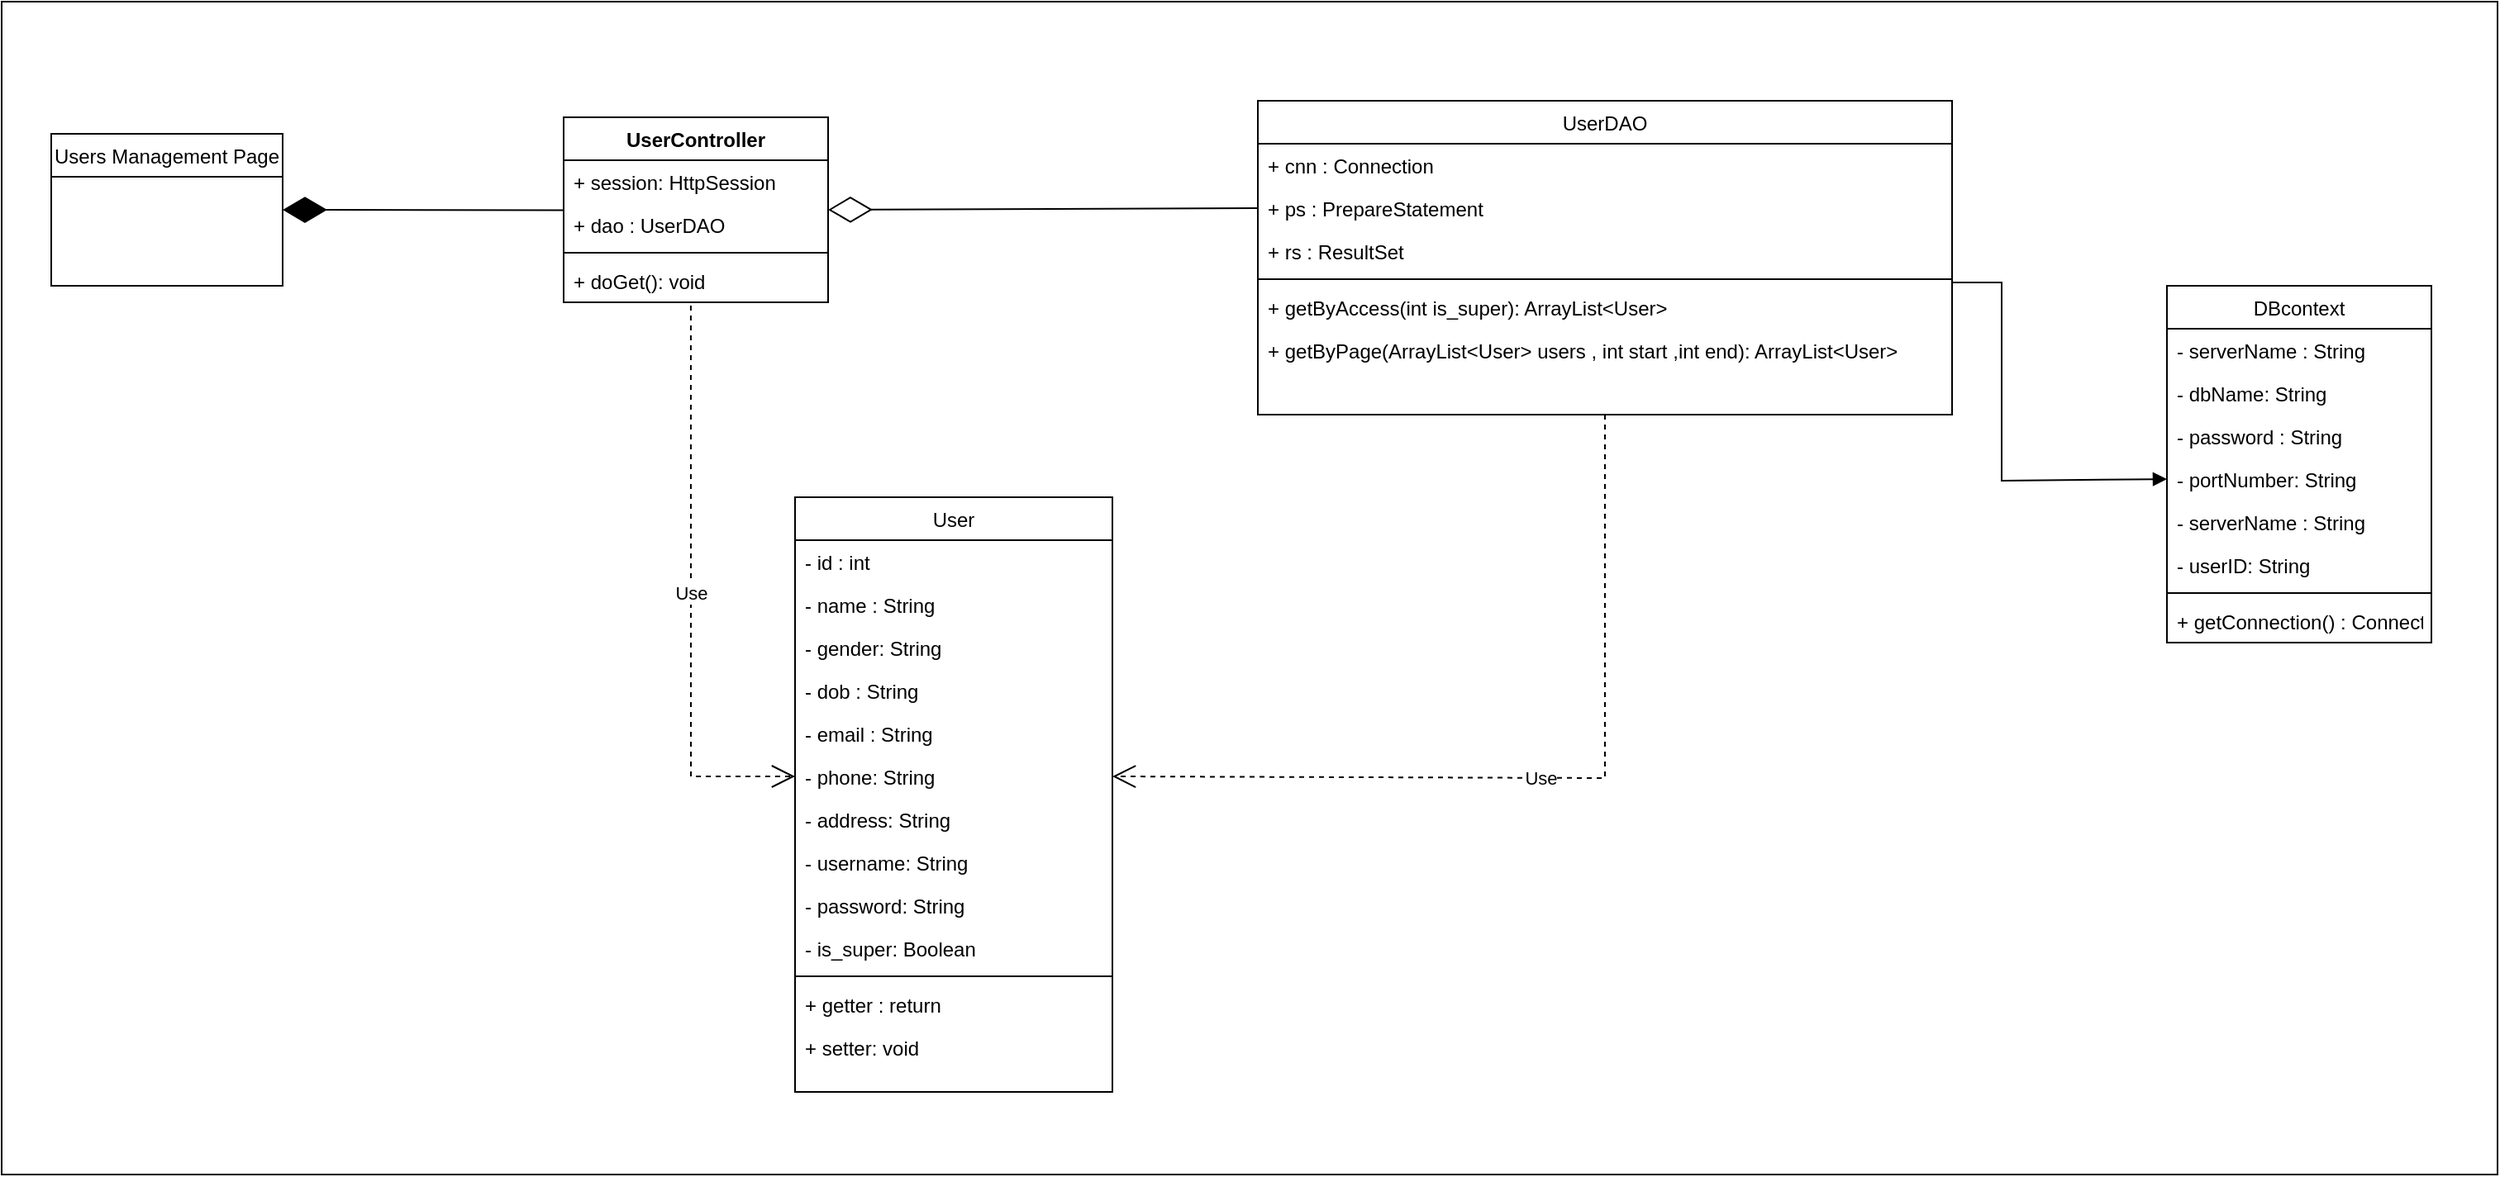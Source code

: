 <mxfile version="20.4.1" type="device" pages="6"><diagram id="C5RBs43oDa-KdzZeNtuy" name="1"><mxGraphModel dx="2205" dy="760" grid="1" gridSize="10" guides="1" tooltips="1" connect="1" arrows="1" fold="1" page="1" pageScale="1" pageWidth="827" pageHeight="1169" math="0" shadow="0"><root><mxCell id="WIyWlLk6GJQsqaUBKTNV-0"/><mxCell id="WIyWlLk6GJQsqaUBKTNV-1" parent="WIyWlLk6GJQsqaUBKTNV-0"/><mxCell id="mQo_Lj7ZXhiqpEp8o5Yf-57" value="" style="rounded=0;whiteSpace=wrap;html=1;" parent="WIyWlLk6GJQsqaUBKTNV-1" vertex="1"><mxGeometry x="-10" y="80" width="1510" height="710" as="geometry"/></mxCell><mxCell id="mQo_Lj7ZXhiqpEp8o5Yf-0" value="UserController" style="swimlane;fontStyle=1;align=center;verticalAlign=top;childLayout=stackLayout;horizontal=1;startSize=26;horizontalStack=0;resizeParent=1;resizeParentMax=0;resizeLast=0;collapsible=1;marginBottom=0;" parent="WIyWlLk6GJQsqaUBKTNV-1" vertex="1"><mxGeometry x="330" y="150" width="160" height="112" as="geometry"/></mxCell><mxCell id="mQo_Lj7ZXhiqpEp8o5Yf-4" value="+ session: HttpSession" style="text;strokeColor=none;fillColor=none;align=left;verticalAlign=top;spacingLeft=4;spacingRight=4;overflow=hidden;rotatable=0;points=[[0,0.5],[1,0.5]];portConstraint=eastwest;" parent="mQo_Lj7ZXhiqpEp8o5Yf-0" vertex="1"><mxGeometry y="26" width="160" height="26" as="geometry"/></mxCell><mxCell id="mQo_Lj7ZXhiqpEp8o5Yf-1" value="+ dao : UserDAO" style="text;strokeColor=none;fillColor=none;align=left;verticalAlign=top;spacingLeft=4;spacingRight=4;overflow=hidden;rotatable=0;points=[[0,0.5],[1,0.5]];portConstraint=eastwest;" parent="mQo_Lj7ZXhiqpEp8o5Yf-0" vertex="1"><mxGeometry y="52" width="160" height="26" as="geometry"/></mxCell><mxCell id="mQo_Lj7ZXhiqpEp8o5Yf-2" value="" style="line;strokeWidth=1;fillColor=none;align=left;verticalAlign=middle;spacingTop=-1;spacingLeft=3;spacingRight=3;rotatable=0;labelPosition=right;points=[];portConstraint=eastwest;strokeColor=inherit;" parent="mQo_Lj7ZXhiqpEp8o5Yf-0" vertex="1"><mxGeometry y="78" width="160" height="8" as="geometry"/></mxCell><mxCell id="mQo_Lj7ZXhiqpEp8o5Yf-3" value="+ doGet(): void" style="text;strokeColor=none;fillColor=none;align=left;verticalAlign=top;spacingLeft=4;spacingRight=4;overflow=hidden;rotatable=0;points=[[0,0.5],[1,0.5]];portConstraint=eastwest;" parent="mQo_Lj7ZXhiqpEp8o5Yf-0" vertex="1"><mxGeometry y="86" width="160" height="26" as="geometry"/></mxCell><mxCell id="mQo_Lj7ZXhiqpEp8o5Yf-6" value="Users Management Page" style="swimlane;fontStyle=0;childLayout=stackLayout;horizontal=1;startSize=26;fillColor=none;horizontalStack=0;resizeParent=1;resizeParentMax=0;resizeLast=0;collapsible=1;marginBottom=0;" parent="WIyWlLk6GJQsqaUBKTNV-1" vertex="1"><mxGeometry x="20" y="160" width="140" height="92" as="geometry"/></mxCell><mxCell id="mQo_Lj7ZXhiqpEp8o5Yf-14" value="UserDAO" style="swimlane;fontStyle=0;align=center;verticalAlign=top;childLayout=stackLayout;horizontal=1;startSize=26;horizontalStack=0;resizeParent=1;resizeLast=0;collapsible=1;marginBottom=0;rounded=0;shadow=0;strokeWidth=1;" parent="WIyWlLk6GJQsqaUBKTNV-1" vertex="1"><mxGeometry x="750" y="140" width="420" height="190" as="geometry"><mxRectangle x="130" y="380" width="160" height="26" as="alternateBounds"/></mxGeometry></mxCell><mxCell id="mQo_Lj7ZXhiqpEp8o5Yf-15" value="+ cnn : Connection " style="text;align=left;verticalAlign=top;spacingLeft=4;spacingRight=4;overflow=hidden;rotatable=0;points=[[0,0.5],[1,0.5]];portConstraint=eastwest;" parent="mQo_Lj7ZXhiqpEp8o5Yf-14" vertex="1"><mxGeometry y="26" width="420" height="26" as="geometry"/></mxCell><mxCell id="mQo_Lj7ZXhiqpEp8o5Yf-16" value="+ ps : PrepareStatement" style="text;align=left;verticalAlign=top;spacingLeft=4;spacingRight=4;overflow=hidden;rotatable=0;points=[[0,0.5],[1,0.5]];portConstraint=eastwest;rounded=0;shadow=0;html=0;" parent="mQo_Lj7ZXhiqpEp8o5Yf-14" vertex="1"><mxGeometry y="52" width="420" height="26" as="geometry"/></mxCell><mxCell id="mQo_Lj7ZXhiqpEp8o5Yf-17" value="+ rs : ResultSet" style="text;align=left;verticalAlign=top;spacingLeft=4;spacingRight=4;overflow=hidden;rotatable=0;points=[[0,0.5],[1,0.5]];portConstraint=eastwest;rounded=0;shadow=0;html=0;" parent="mQo_Lj7ZXhiqpEp8o5Yf-14" vertex="1"><mxGeometry y="78" width="420" height="26" as="geometry"/></mxCell><mxCell id="mQo_Lj7ZXhiqpEp8o5Yf-18" value="" style="line;html=1;strokeWidth=1;align=left;verticalAlign=middle;spacingTop=-1;spacingLeft=3;spacingRight=3;rotatable=0;labelPosition=right;points=[];portConstraint=eastwest;" parent="mQo_Lj7ZXhiqpEp8o5Yf-14" vertex="1"><mxGeometry y="104" width="420" height="8" as="geometry"/></mxCell><mxCell id="mQo_Lj7ZXhiqpEp8o5Yf-19" value="+ getByAccess(int is_super): ArrayList&lt;User&gt;" style="text;align=left;verticalAlign=top;spacingLeft=4;spacingRight=4;overflow=hidden;rotatable=0;points=[[0,0.5],[1,0.5]];portConstraint=eastwest;" parent="mQo_Lj7ZXhiqpEp8o5Yf-14" vertex="1"><mxGeometry y="112" width="420" height="26" as="geometry"/></mxCell><mxCell id="mQo_Lj7ZXhiqpEp8o5Yf-44" value="+ getByPage(ArrayList&lt;User&gt; users , int start ,int end): ArrayList&lt;User&gt;" style="text;strokeColor=none;fillColor=none;align=left;verticalAlign=top;spacingLeft=4;spacingRight=4;overflow=hidden;rotatable=0;points=[[0,0.5],[1,0.5]];portConstraint=eastwest;" parent="mQo_Lj7ZXhiqpEp8o5Yf-14" vertex="1"><mxGeometry y="138" width="420" height="26" as="geometry"/></mxCell><mxCell id="mQo_Lj7ZXhiqpEp8o5Yf-20" value="User" style="swimlane;fontStyle=0;align=center;verticalAlign=top;childLayout=stackLayout;horizontal=1;startSize=26;horizontalStack=0;resizeParent=1;resizeLast=0;collapsible=1;marginBottom=0;rounded=0;shadow=0;strokeWidth=1;" parent="WIyWlLk6GJQsqaUBKTNV-1" vertex="1"><mxGeometry x="470" y="380" width="192" height="360" as="geometry"><mxRectangle x="550" y="140" width="160" height="26" as="alternateBounds"/></mxGeometry></mxCell><mxCell id="mQo_Lj7ZXhiqpEp8o5Yf-21" value="- id : int" style="text;align=left;verticalAlign=top;spacingLeft=4;spacingRight=4;overflow=hidden;rotatable=0;points=[[0,0.5],[1,0.5]];portConstraint=eastwest;" parent="mQo_Lj7ZXhiqpEp8o5Yf-20" vertex="1"><mxGeometry y="26" width="192" height="26" as="geometry"/></mxCell><mxCell id="mQo_Lj7ZXhiqpEp8o5Yf-22" value="- name : String" style="text;align=left;verticalAlign=top;spacingLeft=4;spacingRight=4;overflow=hidden;rotatable=0;points=[[0,0.5],[1,0.5]];portConstraint=eastwest;rounded=0;shadow=0;html=0;" parent="mQo_Lj7ZXhiqpEp8o5Yf-20" vertex="1"><mxGeometry y="52" width="192" height="26" as="geometry"/></mxCell><mxCell id="mQo_Lj7ZXhiqpEp8o5Yf-23" value="- gender: String" style="text;align=left;verticalAlign=top;spacingLeft=4;spacingRight=4;overflow=hidden;rotatable=0;points=[[0,0.5],[1,0.5]];portConstraint=eastwest;rounded=0;shadow=0;html=0;" parent="mQo_Lj7ZXhiqpEp8o5Yf-20" vertex="1"><mxGeometry y="78" width="192" height="26" as="geometry"/></mxCell><mxCell id="mQo_Lj7ZXhiqpEp8o5Yf-24" value="- dob : String" style="text;align=left;verticalAlign=top;spacingLeft=4;spacingRight=4;overflow=hidden;rotatable=0;points=[[0,0.5],[1,0.5]];portConstraint=eastwest;rounded=0;shadow=0;html=0;" parent="mQo_Lj7ZXhiqpEp8o5Yf-20" vertex="1"><mxGeometry y="104" width="192" height="26" as="geometry"/></mxCell><mxCell id="mQo_Lj7ZXhiqpEp8o5Yf-25" value="- email : String" style="text;align=left;verticalAlign=top;spacingLeft=4;spacingRight=4;overflow=hidden;rotatable=0;points=[[0,0.5],[1,0.5]];portConstraint=eastwest;rounded=0;shadow=0;html=0;" parent="mQo_Lj7ZXhiqpEp8o5Yf-20" vertex="1"><mxGeometry y="130" width="192" height="26" as="geometry"/></mxCell><mxCell id="mQo_Lj7ZXhiqpEp8o5Yf-26" value="- phone: String" style="text;align=left;verticalAlign=top;spacingLeft=4;spacingRight=4;overflow=hidden;rotatable=0;points=[[0,0.5],[1,0.5]];portConstraint=eastwest;rounded=0;shadow=0;html=0;" parent="mQo_Lj7ZXhiqpEp8o5Yf-20" vertex="1"><mxGeometry y="156" width="192" height="26" as="geometry"/></mxCell><mxCell id="mQo_Lj7ZXhiqpEp8o5Yf-27" value="- address: String" style="text;align=left;verticalAlign=top;spacingLeft=4;spacingRight=4;overflow=hidden;rotatable=0;points=[[0,0.5],[1,0.5]];portConstraint=eastwest;rounded=0;shadow=0;html=0;" parent="mQo_Lj7ZXhiqpEp8o5Yf-20" vertex="1"><mxGeometry y="182" width="192" height="26" as="geometry"/></mxCell><mxCell id="mQo_Lj7ZXhiqpEp8o5Yf-28" value="- username: String" style="text;align=left;verticalAlign=top;spacingLeft=4;spacingRight=4;overflow=hidden;rotatable=0;points=[[0,0.5],[1,0.5]];portConstraint=eastwest;rounded=0;shadow=0;html=0;" parent="mQo_Lj7ZXhiqpEp8o5Yf-20" vertex="1"><mxGeometry y="208" width="192" height="26" as="geometry"/></mxCell><mxCell id="mQo_Lj7ZXhiqpEp8o5Yf-29" value="- password: String" style="text;align=left;verticalAlign=top;spacingLeft=4;spacingRight=4;overflow=hidden;rotatable=0;points=[[0,0.5],[1,0.5]];portConstraint=eastwest;rounded=0;shadow=0;html=0;" parent="mQo_Lj7ZXhiqpEp8o5Yf-20" vertex="1"><mxGeometry y="234" width="192" height="26" as="geometry"/></mxCell><mxCell id="mQo_Lj7ZXhiqpEp8o5Yf-30" value="- is_super: Boolean" style="text;align=left;verticalAlign=top;spacingLeft=4;spacingRight=4;overflow=hidden;rotatable=0;points=[[0,0.5],[1,0.5]];portConstraint=eastwest;rounded=0;shadow=0;html=0;" parent="mQo_Lj7ZXhiqpEp8o5Yf-20" vertex="1"><mxGeometry y="260" width="192" height="26" as="geometry"/></mxCell><mxCell id="mQo_Lj7ZXhiqpEp8o5Yf-31" value="" style="line;strokeWidth=1;fillColor=none;align=left;verticalAlign=middle;spacingTop=-1;spacingLeft=3;spacingRight=3;rotatable=0;labelPosition=right;points=[];portConstraint=eastwest;strokeColor=inherit;" parent="mQo_Lj7ZXhiqpEp8o5Yf-20" vertex="1"><mxGeometry y="286" width="192" height="8" as="geometry"/></mxCell><mxCell id="mQo_Lj7ZXhiqpEp8o5Yf-32" value="+ getter : return" style="text;strokeColor=none;fillColor=none;align=left;verticalAlign=top;spacingLeft=4;spacingRight=4;overflow=hidden;rotatable=0;points=[[0,0.5],[1,0.5]];portConstraint=eastwest;" parent="mQo_Lj7ZXhiqpEp8o5Yf-20" vertex="1"><mxGeometry y="294" width="192" height="26" as="geometry"/></mxCell><mxCell id="mQo_Lj7ZXhiqpEp8o5Yf-33" value="+ setter: void" style="text;strokeColor=none;fillColor=none;align=left;verticalAlign=top;spacingLeft=4;spacingRight=4;overflow=hidden;rotatable=0;points=[[0,0.5],[1,0.5]];portConstraint=eastwest;" parent="mQo_Lj7ZXhiqpEp8o5Yf-20" vertex="1"><mxGeometry y="320" width="192" height="26" as="geometry"/></mxCell><mxCell id="mQo_Lj7ZXhiqpEp8o5Yf-40" value="Use" style="endArrow=open;endSize=12;dashed=1;html=1;rounded=0;exitX=0.481;exitY=1.077;exitDx=0;exitDy=0;entryX=0;entryY=0.5;entryDx=0;entryDy=0;exitPerimeter=0;" parent="WIyWlLk6GJQsqaUBKTNV-1" source="mQo_Lj7ZXhiqpEp8o5Yf-3" target="mQo_Lj7ZXhiqpEp8o5Yf-26" edge="1"><mxGeometry width="160" relative="1" as="geometry"><mxPoint x="625" y="140" as="sourcePoint"/><mxPoint x="600" y="350" as="targetPoint"/><Array as="points"><mxPoint x="407" y="549"/></Array></mxGeometry></mxCell><mxCell id="mQo_Lj7ZXhiqpEp8o5Yf-41" value="Use" style="endArrow=open;endSize=12;dashed=1;html=1;rounded=0;entryX=1;entryY=0.5;entryDx=0;entryDy=0;exitX=0.5;exitY=1;exitDx=0;exitDy=0;" parent="WIyWlLk6GJQsqaUBKTNV-1" source="mQo_Lj7ZXhiqpEp8o5Yf-14" target="mQo_Lj7ZXhiqpEp8o5Yf-26" edge="1"><mxGeometry width="160" relative="1" as="geometry"><mxPoint x="1080" y="180" as="sourcePoint"/><mxPoint x="1160" y="360" as="targetPoint"/><Array as="points"><mxPoint x="960" y="550"/></Array></mxGeometry></mxCell><mxCell id="mQo_Lj7ZXhiqpEp8o5Yf-43" value="" style="endArrow=diamondThin;endFill=0;endSize=24;html=1;rounded=0;entryX=1;entryY=0.5;entryDx=0;entryDy=0;exitX=0;exitY=0.5;exitDx=0;exitDy=0;" parent="WIyWlLk6GJQsqaUBKTNV-1" source="mQo_Lj7ZXhiqpEp8o5Yf-16" target="mQo_Lj7ZXhiqpEp8o5Yf-0" edge="1"><mxGeometry width="160" relative="1" as="geometry"><mxPoint x="470" y="290" as="sourcePoint"/><mxPoint x="630" y="290" as="targetPoint"/></mxGeometry></mxCell><mxCell id="mQo_Lj7ZXhiqpEp8o5Yf-45" value="DBcontext" style="swimlane;fontStyle=0;align=center;verticalAlign=top;childLayout=stackLayout;horizontal=1;startSize=26;horizontalStack=0;resizeParent=1;resizeLast=0;collapsible=1;marginBottom=0;rounded=0;shadow=0;strokeWidth=1;" parent="WIyWlLk6GJQsqaUBKTNV-1" vertex="1"><mxGeometry x="1300" y="252" width="160" height="216" as="geometry"><mxRectangle x="340" y="380" width="170" height="26" as="alternateBounds"/></mxGeometry></mxCell><mxCell id="mQo_Lj7ZXhiqpEp8o5Yf-46" value="- serverName : String" style="text;align=left;verticalAlign=top;spacingLeft=4;spacingRight=4;overflow=hidden;rotatable=0;points=[[0,0.5],[1,0.5]];portConstraint=eastwest;" parent="mQo_Lj7ZXhiqpEp8o5Yf-45" vertex="1"><mxGeometry y="26" width="160" height="26" as="geometry"/></mxCell><mxCell id="mQo_Lj7ZXhiqpEp8o5Yf-47" value="- dbName: String" style="text;align=left;verticalAlign=top;spacingLeft=4;spacingRight=4;overflow=hidden;rotatable=0;points=[[0,0.5],[1,0.5]];portConstraint=eastwest;" parent="mQo_Lj7ZXhiqpEp8o5Yf-45" vertex="1"><mxGeometry y="52" width="160" height="26" as="geometry"/></mxCell><mxCell id="mQo_Lj7ZXhiqpEp8o5Yf-48" value="- password : String" style="text;align=left;verticalAlign=top;spacingLeft=4;spacingRight=4;overflow=hidden;rotatable=0;points=[[0,0.5],[1,0.5]];portConstraint=eastwest;" parent="mQo_Lj7ZXhiqpEp8o5Yf-45" vertex="1"><mxGeometry y="78" width="160" height="26" as="geometry"/></mxCell><mxCell id="mQo_Lj7ZXhiqpEp8o5Yf-49" value="- portNumber: String" style="text;align=left;verticalAlign=top;spacingLeft=4;spacingRight=4;overflow=hidden;rotatable=0;points=[[0,0.5],[1,0.5]];portConstraint=eastwest;" parent="mQo_Lj7ZXhiqpEp8o5Yf-45" vertex="1"><mxGeometry y="104" width="160" height="26" as="geometry"/></mxCell><mxCell id="mQo_Lj7ZXhiqpEp8o5Yf-50" value="- serverName : String" style="text;align=left;verticalAlign=top;spacingLeft=4;spacingRight=4;overflow=hidden;rotatable=0;points=[[0,0.5],[1,0.5]];portConstraint=eastwest;" parent="mQo_Lj7ZXhiqpEp8o5Yf-45" vertex="1"><mxGeometry y="130" width="160" height="26" as="geometry"/></mxCell><mxCell id="mQo_Lj7ZXhiqpEp8o5Yf-51" value="- userID: String" style="text;align=left;verticalAlign=top;spacingLeft=4;spacingRight=4;overflow=hidden;rotatable=0;points=[[0,0.5],[1,0.5]];portConstraint=eastwest;" parent="mQo_Lj7ZXhiqpEp8o5Yf-45" vertex="1"><mxGeometry y="156" width="160" height="26" as="geometry"/></mxCell><mxCell id="mQo_Lj7ZXhiqpEp8o5Yf-52" value="" style="line;html=1;strokeWidth=1;align=left;verticalAlign=middle;spacingTop=-1;spacingLeft=3;spacingRight=3;rotatable=0;labelPosition=right;points=[];portConstraint=eastwest;" parent="mQo_Lj7ZXhiqpEp8o5Yf-45" vertex="1"><mxGeometry y="182" width="160" height="8" as="geometry"/></mxCell><mxCell id="mQo_Lj7ZXhiqpEp8o5Yf-53" value="+ getConnection() : Connection" style="text;align=left;verticalAlign=top;spacingLeft=4;spacingRight=4;overflow=hidden;rotatable=0;points=[[0,0.5],[1,0.5]];portConstraint=eastwest;" parent="mQo_Lj7ZXhiqpEp8o5Yf-45" vertex="1"><mxGeometry y="190" width="160" height="26" as="geometry"/></mxCell><mxCell id="mQo_Lj7ZXhiqpEp8o5Yf-54" value="" style="html=1;verticalAlign=bottom;endArrow=block;rounded=0;entryX=0;entryY=0.5;entryDx=0;entryDy=0;exitX=1;exitY=0.75;exitDx=0;exitDy=0;exitPerimeter=0;" parent="WIyWlLk6GJQsqaUBKTNV-1" source="mQo_Lj7ZXhiqpEp8o5Yf-18" target="mQo_Lj7ZXhiqpEp8o5Yf-49" edge="1"><mxGeometry width="80" relative="1" as="geometry"><mxPoint x="1150" y="250" as="sourcePoint"/><mxPoint x="1230" y="250" as="targetPoint"/><Array as="points"><mxPoint x="1200" y="250"/><mxPoint x="1200" y="370"/></Array></mxGeometry></mxCell><mxCell id="mQo_Lj7ZXhiqpEp8o5Yf-58" value="" style="endArrow=diamondThin;endFill=1;endSize=24;html=1;rounded=0;entryX=1;entryY=0.5;entryDx=0;entryDy=0;exitX=-0.002;exitY=0.163;exitDx=0;exitDy=0;exitPerimeter=0;" parent="WIyWlLk6GJQsqaUBKTNV-1" source="mQo_Lj7ZXhiqpEp8o5Yf-1" target="mQo_Lj7ZXhiqpEp8o5Yf-6" edge="1"><mxGeometry width="160" relative="1" as="geometry"><mxPoint x="170" y="360" as="sourcePoint"/><mxPoint x="330" y="360" as="targetPoint"/></mxGeometry></mxCell></root></mxGraphModel></diagram><diagram id="ErIH8M3oHzD3714o7lJ4" name="Trang-2"><mxGraphModel dx="1378" dy="760" grid="1" gridSize="10" guides="1" tooltips="1" connect="1" arrows="1" fold="1" page="1" pageScale="1" pageWidth="827" pageHeight="1169" math="0" shadow="0"><root><mxCell id="0"/><mxCell id="1" parent="0"/><mxCell id="bDtyIaIaCkRik2oPrKrs-28" value="" style="rounded=0;whiteSpace=wrap;html=1;" parent="1" vertex="1"><mxGeometry x="60" y="130" width="840" height="560" as="geometry"/></mxCell><mxCell id="bDtyIaIaCkRik2oPrKrs-2" value="" style="shape=umlLifeline;participant=umlActor;perimeter=lifelinePerimeter;whiteSpace=wrap;html=1;container=1;collapsible=0;recursiveResize=0;verticalAlign=top;spacingTop=36;outlineConnect=0;" parent="1" vertex="1"><mxGeometry x="110" y="180" width="20" height="470" as="geometry"/></mxCell><mxCell id="bDtyIaIaCkRik2oPrKrs-3" value="UserController" style="shape=umlLifeline;perimeter=lifelinePerimeter;whiteSpace=wrap;html=1;container=1;collapsible=0;recursiveResize=0;outlineConnect=0;" parent="1" vertex="1"><mxGeometry x="240" y="180" width="100" height="490" as="geometry"/></mxCell><mxCell id="bDtyIaIaCkRik2oPrKrs-9" value="" style="html=1;points=[];perimeter=orthogonalPerimeter;" parent="bDtyIaIaCkRik2oPrKrs-3" vertex="1"><mxGeometry x="45" y="100" width="10" height="50" as="geometry"/></mxCell><mxCell id="bDtyIaIaCkRik2oPrKrs-22" value="" style="html=1;points=[];perimeter=orthogonalPerimeter;" parent="bDtyIaIaCkRik2oPrKrs-3" vertex="1"><mxGeometry x="45" y="250" width="10" height="70" as="geometry"/></mxCell><mxCell id="bDtyIaIaCkRik2oPrKrs-26" value="" style="html=1;points=[];perimeter=orthogonalPerimeter;" parent="bDtyIaIaCkRik2oPrKrs-3" vertex="1"><mxGeometry x="45" y="380" width="10" height="40" as="geometry"/></mxCell><mxCell id="bDtyIaIaCkRik2oPrKrs-4" value="UserDAO" style="shape=umlLifeline;perimeter=lifelinePerimeter;whiteSpace=wrap;html=1;container=1;collapsible=0;recursiveResize=0;outlineConnect=0;" parent="1" vertex="1"><mxGeometry x="430" y="180" width="100" height="450" as="geometry"/></mxCell><mxCell id="bDtyIaIaCkRik2oPrKrs-11" value="" style="html=1;points=[];perimeter=orthogonalPerimeter;" parent="bDtyIaIaCkRik2oPrKrs-4" vertex="1"><mxGeometry x="45" y="130" width="10" height="50" as="geometry"/></mxCell><mxCell id="bDtyIaIaCkRik2oPrKrs-19" value="" style="html=1;points=[];perimeter=orthogonalPerimeter;" parent="bDtyIaIaCkRik2oPrKrs-4" vertex="1"><mxGeometry x="45" y="230" width="10" height="40" as="geometry"/></mxCell><mxCell id="bDtyIaIaCkRik2oPrKrs-23" value="" style="html=1;points=[];perimeter=orthogonalPerimeter;" parent="bDtyIaIaCkRik2oPrKrs-4" vertex="1"><mxGeometry x="45" y="310" width="10" height="80" as="geometry"/></mxCell><mxCell id="bDtyIaIaCkRik2oPrKrs-5" value="User" style="shape=umlLifeline;perimeter=lifelinePerimeter;whiteSpace=wrap;html=1;container=1;collapsible=0;recursiveResize=0;outlineConnect=0;" parent="1" vertex="1"><mxGeometry x="610" y="180" width="100" height="430" as="geometry"/></mxCell><mxCell id="bDtyIaIaCkRik2oPrKrs-17" value="" style="html=1;points=[];perimeter=orthogonalPerimeter;" parent="bDtyIaIaCkRik2oPrKrs-5" vertex="1"><mxGeometry x="45" y="200" width="10" height="50" as="geometry"/></mxCell><mxCell id="bDtyIaIaCkRik2oPrKrs-7" value="DB context" style="shape=umlLifeline;perimeter=lifelinePerimeter;whiteSpace=wrap;html=1;container=1;collapsible=0;recursiveResize=0;outlineConnect=0;" parent="1" vertex="1"><mxGeometry x="770" y="180" width="100" height="370" as="geometry"/></mxCell><mxCell id="bDtyIaIaCkRik2oPrKrs-15" value="" style="html=1;points=[];perimeter=orthogonalPerimeter;" parent="bDtyIaIaCkRik2oPrKrs-7" vertex="1"><mxGeometry x="45" y="165" width="10" height="45" as="geometry"/></mxCell><mxCell id="bDtyIaIaCkRik2oPrKrs-8" value="Admin click &lt;br&gt;on &quot;Users Management&quot; title" style="html=1;verticalAlign=bottom;endArrow=block;rounded=0;entryX=0;entryY=0.15;entryDx=0;entryDy=0;entryPerimeter=0;" parent="1" source="bDtyIaIaCkRik2oPrKrs-2" target="bDtyIaIaCkRik2oPrKrs-9" edge="1"><mxGeometry width="80" relative="1" as="geometry"><mxPoint x="370" y="290" as="sourcePoint"/><mxPoint x="280" y="300" as="targetPoint"/></mxGeometry></mxCell><mxCell id="bDtyIaIaCkRik2oPrKrs-13" value="getByAccess()" style="html=1;verticalAlign=bottom;endArrow=block;rounded=0;exitX=0.995;exitY=0.912;exitDx=0;exitDy=0;exitPerimeter=0;entryX=-0.052;entryY=0.312;entryDx=0;entryDy=0;entryPerimeter=0;" parent="1" source="bDtyIaIaCkRik2oPrKrs-9" target="bDtyIaIaCkRik2oPrKrs-11" edge="1"><mxGeometry width="80" relative="1" as="geometry"><mxPoint x="320" y="340" as="sourcePoint"/><mxPoint x="400" y="340" as="targetPoint"/></mxGeometry></mxCell><mxCell id="bDtyIaIaCkRik2oPrKrs-14" value="Query in DB" style="html=1;verticalAlign=bottom;endArrow=block;rounded=0;exitX=0.948;exitY=0.817;exitDx=0;exitDy=0;exitPerimeter=0;entryX=-0.005;entryY=0.141;entryDx=0;entryDy=0;entryPerimeter=0;" parent="1" source="bDtyIaIaCkRik2oPrKrs-11" target="bDtyIaIaCkRik2oPrKrs-15" edge="1"><mxGeometry width="80" relative="1" as="geometry"><mxPoint x="490" y="350" as="sourcePoint"/><mxPoint x="570" y="350" as="targetPoint"/></mxGeometry></mxCell><mxCell id="bDtyIaIaCkRik2oPrKrs-16" value="return User" style="html=1;verticalAlign=bottom;endArrow=open;dashed=1;endSize=8;rounded=0;exitX=0.043;exitY=0.839;exitDx=0;exitDy=0;exitPerimeter=0;" parent="1" source="bDtyIaIaCkRik2oPrKrs-15" target="bDtyIaIaCkRik2oPrKrs-17" edge="1"><mxGeometry relative="1" as="geometry"><mxPoint x="670" y="320" as="sourcePoint"/><mxPoint x="590" y="320" as="targetPoint"/></mxGeometry></mxCell><mxCell id="bDtyIaIaCkRik2oPrKrs-18" value="return&amp;nbsp; user list" style="html=1;verticalAlign=bottom;endArrow=open;dashed=1;endSize=8;rounded=0;exitX=-0.052;exitY=0.789;exitDx=0;exitDy=0;exitPerimeter=0;" parent="1" source="bDtyIaIaCkRik2oPrKrs-17" target="bDtyIaIaCkRik2oPrKrs-19" edge="1"><mxGeometry relative="1" as="geometry"><mxPoint x="630" y="420" as="sourcePoint"/><mxPoint x="550" y="420" as="targetPoint"/></mxGeometry></mxCell><mxCell id="bDtyIaIaCkRik2oPrKrs-21" value="return User list" style="html=1;verticalAlign=bottom;endArrow=open;dashed=1;endSize=8;rounded=0;exitX=-0.086;exitY=0.714;exitDx=0;exitDy=0;exitPerimeter=0;" parent="1" source="bDtyIaIaCkRik2oPrKrs-19" target="bDtyIaIaCkRik2oPrKrs-22" edge="1"><mxGeometry relative="1" as="geometry"><mxPoint x="440" y="450" as="sourcePoint"/><mxPoint x="360" y="450" as="targetPoint"/></mxGeometry></mxCell><mxCell id="bDtyIaIaCkRik2oPrKrs-24" value="getByPage()" style="html=1;verticalAlign=bottom;endArrow=block;entryX=0;entryY=0;rounded=0;exitX=0.92;exitY=0.869;exitDx=0;exitDy=0;exitPerimeter=0;" parent="1" source="bDtyIaIaCkRik2oPrKrs-22" target="bDtyIaIaCkRik2oPrKrs-23" edge="1"><mxGeometry relative="1" as="geometry"><mxPoint x="360" y="480" as="sourcePoint"/></mxGeometry></mxCell><mxCell id="bDtyIaIaCkRik2oPrKrs-25" value="return" style="html=1;verticalAlign=bottom;endArrow=open;dashed=1;endSize=8;exitX=0;exitY=0.95;rounded=0;entryX=0.96;entryY=0.19;entryDx=0;entryDy=0;entryPerimeter=0;" parent="1" source="bDtyIaIaCkRik2oPrKrs-23" target="bDtyIaIaCkRik2oPrKrs-26" edge="1"><mxGeometry relative="1" as="geometry"><mxPoint x="360" y="556" as="targetPoint"/></mxGeometry></mxCell><mxCell id="bDtyIaIaCkRik2oPrKrs-27" value="dispatch &lt;br&gt;User Management Screen" style="html=1;verticalAlign=bottom;startArrow=oval;startFill=1;endArrow=block;startSize=8;rounded=0;exitX=0.057;exitY=0.836;exitDx=0;exitDy=0;exitPerimeter=0;" parent="1" source="bDtyIaIaCkRik2oPrKrs-26" target="bDtyIaIaCkRik2oPrKrs-2" edge="1"><mxGeometry width="60" relative="1" as="geometry"><mxPoint x="190" y="570" as="sourcePoint"/><mxPoint x="150" y="590" as="targetPoint"/></mxGeometry></mxCell></root></mxGraphModel></diagram><diagram id="SwulhaYY4VTZlodk2pYS" name="Trang-3"><mxGraphModel dx="2205" dy="760" grid="1" gridSize="10" guides="1" tooltips="1" connect="1" arrows="1" fold="1" page="1" pageScale="1" pageWidth="827" pageHeight="1169" math="0" shadow="0"><root><mxCell id="0"/><mxCell id="1" parent="0"/><mxCell id="njAGjx_ZXEare3rLPMHB-1" value="" style="rounded=0;whiteSpace=wrap;html=1;" parent="1" vertex="1"><mxGeometry x="-10" y="80" width="1510" height="710" as="geometry"/></mxCell><mxCell id="njAGjx_ZXEare3rLPMHB-2" value="UserController" style="swimlane;fontStyle=1;align=center;verticalAlign=top;childLayout=stackLayout;horizontal=1;startSize=26;horizontalStack=0;resizeParent=1;resizeParentMax=0;resizeLast=0;collapsible=1;marginBottom=0;" parent="1" vertex="1"><mxGeometry x="330" y="150" width="160" height="138" as="geometry"/></mxCell><mxCell id="njAGjx_ZXEare3rLPMHB-3" value="+ session: HttpSession" style="text;strokeColor=none;fillColor=none;align=left;verticalAlign=top;spacingLeft=4;spacingRight=4;overflow=hidden;rotatable=0;points=[[0,0.5],[1,0.5]];portConstraint=eastwest;" parent="njAGjx_ZXEare3rLPMHB-2" vertex="1"><mxGeometry y="26" width="160" height="26" as="geometry"/></mxCell><mxCell id="njAGjx_ZXEare3rLPMHB-4" value="+ dao : UserDAO" style="text;strokeColor=none;fillColor=none;align=left;verticalAlign=top;spacingLeft=4;spacingRight=4;overflow=hidden;rotatable=0;points=[[0,0.5],[1,0.5]];portConstraint=eastwest;" parent="njAGjx_ZXEare3rLPMHB-2" vertex="1"><mxGeometry y="52" width="160" height="26" as="geometry"/></mxCell><mxCell id="njAGjx_ZXEare3rLPMHB-5" value="" style="line;strokeWidth=1;fillColor=none;align=left;verticalAlign=middle;spacingTop=-1;spacingLeft=3;spacingRight=3;rotatable=0;labelPosition=right;points=[];portConstraint=eastwest;strokeColor=inherit;" parent="njAGjx_ZXEare3rLPMHB-2" vertex="1"><mxGeometry y="78" width="160" height="8" as="geometry"/></mxCell><mxCell id="ORg3639ZAOGfk8f9jUhp-1" value="+ doGet(): void" style="text;strokeColor=none;fillColor=none;align=left;verticalAlign=top;spacingLeft=4;spacingRight=4;overflow=hidden;rotatable=0;points=[[0,0.5],[1,0.5]];portConstraint=eastwest;" parent="njAGjx_ZXEare3rLPMHB-2" vertex="1"><mxGeometry y="86" width="160" height="26" as="geometry"/></mxCell><mxCell id="njAGjx_ZXEare3rLPMHB-6" value="+ doPost(): void" style="text;strokeColor=none;fillColor=none;align=left;verticalAlign=top;spacingLeft=4;spacingRight=4;overflow=hidden;rotatable=0;points=[[0,0.5],[1,0.5]];portConstraint=eastwest;" parent="njAGjx_ZXEare3rLPMHB-2" vertex="1"><mxGeometry y="112" width="160" height="26" as="geometry"/></mxCell><mxCell id="njAGjx_ZXEare3rLPMHB-7" value="Users Management Page" style="swimlane;fontStyle=0;childLayout=stackLayout;horizontal=1;startSize=26;fillColor=none;horizontalStack=0;resizeParent=1;resizeParentMax=0;resizeLast=0;collapsible=1;marginBottom=0;" parent="1" vertex="1"><mxGeometry x="20" y="160" width="140" height="92" as="geometry"/></mxCell><mxCell id="njAGjx_ZXEare3rLPMHB-8" value="UserDAO" style="swimlane;fontStyle=0;align=center;verticalAlign=top;childLayout=stackLayout;horizontal=1;startSize=26;horizontalStack=0;resizeParent=1;resizeLast=0;collapsible=1;marginBottom=0;rounded=0;shadow=0;strokeWidth=1;" parent="1" vertex="1"><mxGeometry x="740" y="140" width="410" height="270" as="geometry"><mxRectangle x="130" y="380" width="160" height="26" as="alternateBounds"/></mxGeometry></mxCell><mxCell id="njAGjx_ZXEare3rLPMHB-9" value="+ cnn : Connection " style="text;align=left;verticalAlign=top;spacingLeft=4;spacingRight=4;overflow=hidden;rotatable=0;points=[[0,0.5],[1,0.5]];portConstraint=eastwest;" parent="njAGjx_ZXEare3rLPMHB-8" vertex="1"><mxGeometry y="26" width="410" height="26" as="geometry"/></mxCell><mxCell id="njAGjx_ZXEare3rLPMHB-10" value="+ ps : PrepareStatement" style="text;align=left;verticalAlign=top;spacingLeft=4;spacingRight=4;overflow=hidden;rotatable=0;points=[[0,0.5],[1,0.5]];portConstraint=eastwest;rounded=0;shadow=0;html=0;" parent="njAGjx_ZXEare3rLPMHB-8" vertex="1"><mxGeometry y="52" width="410" height="26" as="geometry"/></mxCell><mxCell id="njAGjx_ZXEare3rLPMHB-11" value="+ rs : ResultSet" style="text;align=left;verticalAlign=top;spacingLeft=4;spacingRight=4;overflow=hidden;rotatable=0;points=[[0,0.5],[1,0.5]];portConstraint=eastwest;rounded=0;shadow=0;html=0;" parent="njAGjx_ZXEare3rLPMHB-8" vertex="1"><mxGeometry y="78" width="410" height="26" as="geometry"/></mxCell><mxCell id="njAGjx_ZXEare3rLPMHB-12" value="" style="line;html=1;strokeWidth=1;align=left;verticalAlign=middle;spacingTop=-1;spacingLeft=3;spacingRight=3;rotatable=0;labelPosition=right;points=[];portConstraint=eastwest;" parent="njAGjx_ZXEare3rLPMHB-8" vertex="1"><mxGeometry y="104" width="410" height="8" as="geometry"/></mxCell><mxCell id="njAGjx_ZXEare3rLPMHB-13" value="+ getByAccess(int is_super): ArrayList&lt;User&gt;" style="text;align=left;verticalAlign=top;spacingLeft=4;spacingRight=4;overflow=hidden;rotatable=0;points=[[0,0.5],[1,0.5]];portConstraint=eastwest;" parent="njAGjx_ZXEare3rLPMHB-8" vertex="1"><mxGeometry y="112" width="410" height="26" as="geometry"/></mxCell><mxCell id="njAGjx_ZXEare3rLPMHB-14" value="+ getByPage(ArrayList&lt;User&gt; users , int start ,int end): ArrayList&lt;User&gt;" style="text;strokeColor=none;fillColor=none;align=left;verticalAlign=top;spacingLeft=4;spacingRight=4;overflow=hidden;rotatable=0;points=[[0,0.5],[1,0.5]];portConstraint=eastwest;" parent="njAGjx_ZXEare3rLPMHB-8" vertex="1"><mxGeometry y="138" width="410" height="26" as="geometry"/></mxCell><mxCell id="njAGjx_ZXEare3rLPMHB-45" value="+ searchByName(int is_super, String txt): ArrayList&lt;User&gt;" style="text;strokeColor=none;fillColor=none;align=left;verticalAlign=top;spacingLeft=4;spacingRight=4;overflow=hidden;rotatable=0;points=[[0,0.5],[1,0.5]];portConstraint=eastwest;" parent="njAGjx_ZXEare3rLPMHB-8" vertex="1"><mxGeometry y="164" width="410" height="26" as="geometry"/></mxCell><mxCell id="njAGjx_ZXEare3rLPMHB-44" value="+ editRank(int id, int set ): void" style="text;strokeColor=none;fillColor=none;align=left;verticalAlign=top;spacingLeft=4;spacingRight=4;overflow=hidden;rotatable=0;points=[[0,0.5],[1,0.5]];portConstraint=eastwest;" parent="njAGjx_ZXEare3rLPMHB-8" vertex="1"><mxGeometry y="190" width="410" height="26" as="geometry"/></mxCell><mxCell id="LmHE7ETd7DVbtcKTX5TV-1" value="+ disableUser(int id): void" style="text;strokeColor=none;fillColor=none;align=left;verticalAlign=top;spacingLeft=4;spacingRight=4;overflow=hidden;rotatable=0;points=[[0,0.5],[1,0.5]];portConstraint=eastwest;" parent="njAGjx_ZXEare3rLPMHB-8" vertex="1"><mxGeometry y="216" width="410" height="26" as="geometry"/></mxCell><mxCell id="njAGjx_ZXEare3rLPMHB-15" value="User" style="swimlane;fontStyle=0;align=center;verticalAlign=top;childLayout=stackLayout;horizontal=1;startSize=26;horizontalStack=0;resizeParent=1;resizeLast=0;collapsible=1;marginBottom=0;rounded=0;shadow=0;strokeWidth=1;" parent="1" vertex="1"><mxGeometry x="470" y="380" width="192" height="360" as="geometry"><mxRectangle x="550" y="140" width="160" height="26" as="alternateBounds"/></mxGeometry></mxCell><mxCell id="njAGjx_ZXEare3rLPMHB-16" value="- id : int" style="text;align=left;verticalAlign=top;spacingLeft=4;spacingRight=4;overflow=hidden;rotatable=0;points=[[0,0.5],[1,0.5]];portConstraint=eastwest;" parent="njAGjx_ZXEare3rLPMHB-15" vertex="1"><mxGeometry y="26" width="192" height="26" as="geometry"/></mxCell><mxCell id="njAGjx_ZXEare3rLPMHB-17" value="- name : String" style="text;align=left;verticalAlign=top;spacingLeft=4;spacingRight=4;overflow=hidden;rotatable=0;points=[[0,0.5],[1,0.5]];portConstraint=eastwest;rounded=0;shadow=0;html=0;" parent="njAGjx_ZXEare3rLPMHB-15" vertex="1"><mxGeometry y="52" width="192" height="26" as="geometry"/></mxCell><mxCell id="njAGjx_ZXEare3rLPMHB-18" value="- gender: String" style="text;align=left;verticalAlign=top;spacingLeft=4;spacingRight=4;overflow=hidden;rotatable=0;points=[[0,0.5],[1,0.5]];portConstraint=eastwest;rounded=0;shadow=0;html=0;" parent="njAGjx_ZXEare3rLPMHB-15" vertex="1"><mxGeometry y="78" width="192" height="26" as="geometry"/></mxCell><mxCell id="njAGjx_ZXEare3rLPMHB-19" value="- dob : String" style="text;align=left;verticalAlign=top;spacingLeft=4;spacingRight=4;overflow=hidden;rotatable=0;points=[[0,0.5],[1,0.5]];portConstraint=eastwest;rounded=0;shadow=0;html=0;" parent="njAGjx_ZXEare3rLPMHB-15" vertex="1"><mxGeometry y="104" width="192" height="26" as="geometry"/></mxCell><mxCell id="njAGjx_ZXEare3rLPMHB-20" value="- email : String" style="text;align=left;verticalAlign=top;spacingLeft=4;spacingRight=4;overflow=hidden;rotatable=0;points=[[0,0.5],[1,0.5]];portConstraint=eastwest;rounded=0;shadow=0;html=0;" parent="njAGjx_ZXEare3rLPMHB-15" vertex="1"><mxGeometry y="130" width="192" height="26" as="geometry"/></mxCell><mxCell id="njAGjx_ZXEare3rLPMHB-21" value="- phone: String" style="text;align=left;verticalAlign=top;spacingLeft=4;spacingRight=4;overflow=hidden;rotatable=0;points=[[0,0.5],[1,0.5]];portConstraint=eastwest;rounded=0;shadow=0;html=0;" parent="njAGjx_ZXEare3rLPMHB-15" vertex="1"><mxGeometry y="156" width="192" height="26" as="geometry"/></mxCell><mxCell id="njAGjx_ZXEare3rLPMHB-22" value="- address: String" style="text;align=left;verticalAlign=top;spacingLeft=4;spacingRight=4;overflow=hidden;rotatable=0;points=[[0,0.5],[1,0.5]];portConstraint=eastwest;rounded=0;shadow=0;html=0;" parent="njAGjx_ZXEare3rLPMHB-15" vertex="1"><mxGeometry y="182" width="192" height="26" as="geometry"/></mxCell><mxCell id="njAGjx_ZXEare3rLPMHB-23" value="- username: String" style="text;align=left;verticalAlign=top;spacingLeft=4;spacingRight=4;overflow=hidden;rotatable=0;points=[[0,0.5],[1,0.5]];portConstraint=eastwest;rounded=0;shadow=0;html=0;" parent="njAGjx_ZXEare3rLPMHB-15" vertex="1"><mxGeometry y="208" width="192" height="26" as="geometry"/></mxCell><mxCell id="njAGjx_ZXEare3rLPMHB-24" value="- password: String" style="text;align=left;verticalAlign=top;spacingLeft=4;spacingRight=4;overflow=hidden;rotatable=0;points=[[0,0.5],[1,0.5]];portConstraint=eastwest;rounded=0;shadow=0;html=0;" parent="njAGjx_ZXEare3rLPMHB-15" vertex="1"><mxGeometry y="234" width="192" height="26" as="geometry"/></mxCell><mxCell id="njAGjx_ZXEare3rLPMHB-25" value="- is_super: Boolean" style="text;align=left;verticalAlign=top;spacingLeft=4;spacingRight=4;overflow=hidden;rotatable=0;points=[[0,0.5],[1,0.5]];portConstraint=eastwest;rounded=0;shadow=0;html=0;" parent="njAGjx_ZXEare3rLPMHB-15" vertex="1"><mxGeometry y="260" width="192" height="26" as="geometry"/></mxCell><mxCell id="njAGjx_ZXEare3rLPMHB-26" value="" style="line;strokeWidth=1;fillColor=none;align=left;verticalAlign=middle;spacingTop=-1;spacingLeft=3;spacingRight=3;rotatable=0;labelPosition=right;points=[];portConstraint=eastwest;strokeColor=inherit;" parent="njAGjx_ZXEare3rLPMHB-15" vertex="1"><mxGeometry y="286" width="192" height="8" as="geometry"/></mxCell><mxCell id="njAGjx_ZXEare3rLPMHB-27" value="+ getter : return" style="text;strokeColor=none;fillColor=none;align=left;verticalAlign=top;spacingLeft=4;spacingRight=4;overflow=hidden;rotatable=0;points=[[0,0.5],[1,0.5]];portConstraint=eastwest;" parent="njAGjx_ZXEare3rLPMHB-15" vertex="1"><mxGeometry y="294" width="192" height="26" as="geometry"/></mxCell><mxCell id="njAGjx_ZXEare3rLPMHB-28" value="+ setter: void" style="text;strokeColor=none;fillColor=none;align=left;verticalAlign=top;spacingLeft=4;spacingRight=4;overflow=hidden;rotatable=0;points=[[0,0.5],[1,0.5]];portConstraint=eastwest;" parent="njAGjx_ZXEare3rLPMHB-15" vertex="1"><mxGeometry y="320" width="192" height="26" as="geometry"/></mxCell><mxCell id="njAGjx_ZXEare3rLPMHB-29" value="Use" style="endArrow=open;endSize=12;dashed=1;html=1;rounded=0;exitX=0.481;exitY=1.077;exitDx=0;exitDy=0;entryX=0;entryY=0.5;entryDx=0;entryDy=0;exitPerimeter=0;" parent="1" source="njAGjx_ZXEare3rLPMHB-6" target="njAGjx_ZXEare3rLPMHB-21" edge="1"><mxGeometry width="160" relative="1" as="geometry"><mxPoint x="625" y="140" as="sourcePoint"/><mxPoint x="600" y="350" as="targetPoint"/><Array as="points"><mxPoint x="407" y="549"/></Array></mxGeometry></mxCell><mxCell id="njAGjx_ZXEare3rLPMHB-30" value="Use" style="endArrow=open;endSize=12;dashed=1;html=1;rounded=0;entryX=1;entryY=0.5;entryDx=0;entryDy=0;exitX=0.5;exitY=1;exitDx=0;exitDy=0;" parent="1" source="njAGjx_ZXEare3rLPMHB-8" target="njAGjx_ZXEare3rLPMHB-21" edge="1"><mxGeometry width="160" relative="1" as="geometry"><mxPoint x="1080" y="180" as="sourcePoint"/><mxPoint x="1160" y="360" as="targetPoint"/><Array as="points"><mxPoint x="945" y="550"/></Array></mxGeometry></mxCell><mxCell id="njAGjx_ZXEare3rLPMHB-31" value="" style="endArrow=diamondThin;endFill=0;endSize=24;html=1;rounded=0;entryX=1;entryY=0.5;entryDx=0;entryDy=0;exitX=0;exitY=0.5;exitDx=0;exitDy=0;" parent="1" source="njAGjx_ZXEare3rLPMHB-10" target="njAGjx_ZXEare3rLPMHB-2" edge="1"><mxGeometry width="160" relative="1" as="geometry"><mxPoint x="470" y="290" as="sourcePoint"/><mxPoint x="630" y="290" as="targetPoint"/></mxGeometry></mxCell><mxCell id="njAGjx_ZXEare3rLPMHB-32" value="DBcontext" style="swimlane;fontStyle=0;align=center;verticalAlign=top;childLayout=stackLayout;horizontal=1;startSize=26;horizontalStack=0;resizeParent=1;resizeLast=0;collapsible=1;marginBottom=0;rounded=0;shadow=0;strokeWidth=1;" parent="1" vertex="1"><mxGeometry x="1300" y="252" width="160" height="216" as="geometry"><mxRectangle x="340" y="380" width="170" height="26" as="alternateBounds"/></mxGeometry></mxCell><mxCell id="njAGjx_ZXEare3rLPMHB-33" value="- serverName : String" style="text;align=left;verticalAlign=top;spacingLeft=4;spacingRight=4;overflow=hidden;rotatable=0;points=[[0,0.5],[1,0.5]];portConstraint=eastwest;" parent="njAGjx_ZXEare3rLPMHB-32" vertex="1"><mxGeometry y="26" width="160" height="26" as="geometry"/></mxCell><mxCell id="njAGjx_ZXEare3rLPMHB-34" value="- dbName: String" style="text;align=left;verticalAlign=top;spacingLeft=4;spacingRight=4;overflow=hidden;rotatable=0;points=[[0,0.5],[1,0.5]];portConstraint=eastwest;" parent="njAGjx_ZXEare3rLPMHB-32" vertex="1"><mxGeometry y="52" width="160" height="26" as="geometry"/></mxCell><mxCell id="njAGjx_ZXEare3rLPMHB-35" value="- password : String" style="text;align=left;verticalAlign=top;spacingLeft=4;spacingRight=4;overflow=hidden;rotatable=0;points=[[0,0.5],[1,0.5]];portConstraint=eastwest;" parent="njAGjx_ZXEare3rLPMHB-32" vertex="1"><mxGeometry y="78" width="160" height="26" as="geometry"/></mxCell><mxCell id="njAGjx_ZXEare3rLPMHB-36" value="- portNumber: String" style="text;align=left;verticalAlign=top;spacingLeft=4;spacingRight=4;overflow=hidden;rotatable=0;points=[[0,0.5],[1,0.5]];portConstraint=eastwest;" parent="njAGjx_ZXEare3rLPMHB-32" vertex="1"><mxGeometry y="104" width="160" height="26" as="geometry"/></mxCell><mxCell id="njAGjx_ZXEare3rLPMHB-37" value="- serverName : String" style="text;align=left;verticalAlign=top;spacingLeft=4;spacingRight=4;overflow=hidden;rotatable=0;points=[[0,0.5],[1,0.5]];portConstraint=eastwest;" parent="njAGjx_ZXEare3rLPMHB-32" vertex="1"><mxGeometry y="130" width="160" height="26" as="geometry"/></mxCell><mxCell id="njAGjx_ZXEare3rLPMHB-38" value="- userID: String" style="text;align=left;verticalAlign=top;spacingLeft=4;spacingRight=4;overflow=hidden;rotatable=0;points=[[0,0.5],[1,0.5]];portConstraint=eastwest;" parent="njAGjx_ZXEare3rLPMHB-32" vertex="1"><mxGeometry y="156" width="160" height="26" as="geometry"/></mxCell><mxCell id="njAGjx_ZXEare3rLPMHB-39" value="" style="line;html=1;strokeWidth=1;align=left;verticalAlign=middle;spacingTop=-1;spacingLeft=3;spacingRight=3;rotatable=0;labelPosition=right;points=[];portConstraint=eastwest;" parent="njAGjx_ZXEare3rLPMHB-32" vertex="1"><mxGeometry y="182" width="160" height="8" as="geometry"/></mxCell><mxCell id="njAGjx_ZXEare3rLPMHB-40" value="+ getConnection() : Connection" style="text;align=left;verticalAlign=top;spacingLeft=4;spacingRight=4;overflow=hidden;rotatable=0;points=[[0,0.5],[1,0.5]];portConstraint=eastwest;" parent="njAGjx_ZXEare3rLPMHB-32" vertex="1"><mxGeometry y="190" width="160" height="26" as="geometry"/></mxCell><mxCell id="njAGjx_ZXEare3rLPMHB-41" value="" style="html=1;verticalAlign=bottom;endArrow=block;rounded=0;entryX=0;entryY=0.5;entryDx=0;entryDy=0;exitX=1;exitY=0.75;exitDx=0;exitDy=0;exitPerimeter=0;" parent="1" source="njAGjx_ZXEare3rLPMHB-12" target="njAGjx_ZXEare3rLPMHB-36" edge="1"><mxGeometry width="80" relative="1" as="geometry"><mxPoint x="1150" y="250" as="sourcePoint"/><mxPoint x="1230" y="250" as="targetPoint"/><Array as="points"><mxPoint x="1200" y="250"/><mxPoint x="1200" y="370"/></Array></mxGeometry></mxCell><mxCell id="njAGjx_ZXEare3rLPMHB-42" value="" style="endArrow=diamondThin;endFill=1;endSize=24;html=1;rounded=0;entryX=1;entryY=0.5;entryDx=0;entryDy=0;exitX=-0.002;exitY=0.163;exitDx=0;exitDy=0;exitPerimeter=0;" parent="1" source="njAGjx_ZXEare3rLPMHB-4" target="njAGjx_ZXEare3rLPMHB-7" edge="1"><mxGeometry width="160" relative="1" as="geometry"><mxPoint x="170" y="360" as="sourcePoint"/><mxPoint x="330" y="360" as="targetPoint"/></mxGeometry></mxCell></root></mxGraphModel></diagram><diagram id="PkbfbDJzfz62ur4yaqBQ" name="Trang-4"><mxGraphModel dx="2205" dy="760" grid="1" gridSize="10" guides="1" tooltips="1" connect="1" arrows="1" fold="1" page="1" pageScale="1" pageWidth="827" pageHeight="1169" math="0" shadow="0"><root><mxCell id="0"/><mxCell id="1" parent="0"/><mxCell id="KjW1O6fMSBm0grpbRolm-1" value="" style="rounded=0;whiteSpace=wrap;html=1;" parent="1" vertex="1"><mxGeometry x="-10" y="80" width="1510" height="710" as="geometry"/></mxCell><mxCell id="KjW1O6fMSBm0grpbRolm-2" value="LoadUser" style="swimlane;fontStyle=1;align=center;verticalAlign=top;childLayout=stackLayout;horizontal=1;startSize=26;horizontalStack=0;resizeParent=1;resizeParentMax=0;resizeLast=0;collapsible=1;marginBottom=0;" parent="1" vertex="1"><mxGeometry x="330" y="150" width="160" height="138" as="geometry"/></mxCell><mxCell id="KjW1O6fMSBm0grpbRolm-3" value="+ session: HttpSession" style="text;strokeColor=none;fillColor=none;align=left;verticalAlign=top;spacingLeft=4;spacingRight=4;overflow=hidden;rotatable=0;points=[[0,0.5],[1,0.5]];portConstraint=eastwest;" parent="KjW1O6fMSBm0grpbRolm-2" vertex="1"><mxGeometry y="26" width="160" height="26" as="geometry"/></mxCell><mxCell id="KjW1O6fMSBm0grpbRolm-4" value="+ dao : UserDAO" style="text;strokeColor=none;fillColor=none;align=left;verticalAlign=top;spacingLeft=4;spacingRight=4;overflow=hidden;rotatable=0;points=[[0,0.5],[1,0.5]];portConstraint=eastwest;" parent="KjW1O6fMSBm0grpbRolm-2" vertex="1"><mxGeometry y="52" width="160" height="26" as="geometry"/></mxCell><mxCell id="KjW1O6fMSBm0grpbRolm-5" value="" style="line;strokeWidth=1;fillColor=none;align=left;verticalAlign=middle;spacingTop=-1;spacingLeft=3;spacingRight=3;rotatable=0;labelPosition=right;points=[];portConstraint=eastwest;strokeColor=inherit;" parent="KjW1O6fMSBm0grpbRolm-2" vertex="1"><mxGeometry y="78" width="160" height="8" as="geometry"/></mxCell><mxCell id="KjW1O6fMSBm0grpbRolm-46" value="+ doGet(): void" style="text;strokeColor=none;fillColor=none;align=left;verticalAlign=top;spacingLeft=4;spacingRight=4;overflow=hidden;rotatable=0;points=[[0,0.5],[1,0.5]];portConstraint=eastwest;" parent="KjW1O6fMSBm0grpbRolm-2" vertex="1"><mxGeometry y="86" width="160" height="26" as="geometry"/></mxCell><mxCell id="KjW1O6fMSBm0grpbRolm-6" value="+ doPost(): void" style="text;strokeColor=none;fillColor=none;align=left;verticalAlign=top;spacingLeft=4;spacingRight=4;overflow=hidden;rotatable=0;points=[[0,0.5],[1,0.5]];portConstraint=eastwest;" parent="KjW1O6fMSBm0grpbRolm-2" vertex="1"><mxGeometry y="112" width="160" height="26" as="geometry"/></mxCell><mxCell id="KjW1O6fMSBm0grpbRolm-7" value="Users Management Page" style="swimlane;fontStyle=0;childLayout=stackLayout;horizontal=1;startSize=26;fillColor=none;horizontalStack=0;resizeParent=1;resizeParentMax=0;resizeLast=0;collapsible=1;marginBottom=0;" parent="1" vertex="1"><mxGeometry x="20" y="160" width="140" height="92" as="geometry"/></mxCell><mxCell id="KjW1O6fMSBm0grpbRolm-8" value="UserDAO" style="swimlane;fontStyle=0;align=center;verticalAlign=top;childLayout=stackLayout;horizontal=1;startSize=26;horizontalStack=0;resizeParent=1;resizeLast=0;collapsible=1;marginBottom=0;rounded=0;shadow=0;strokeWidth=1;" parent="1" vertex="1"><mxGeometry x="730" y="140" width="420" height="200" as="geometry"><mxRectangle x="130" y="380" width="160" height="26" as="alternateBounds"/></mxGeometry></mxCell><mxCell id="KjW1O6fMSBm0grpbRolm-9" value="+ cnn : Connection " style="text;align=left;verticalAlign=top;spacingLeft=4;spacingRight=4;overflow=hidden;rotatable=0;points=[[0,0.5],[1,0.5]];portConstraint=eastwest;" parent="KjW1O6fMSBm0grpbRolm-8" vertex="1"><mxGeometry y="26" width="420" height="26" as="geometry"/></mxCell><mxCell id="KjW1O6fMSBm0grpbRolm-10" value="+ ps : PrepareStatement" style="text;align=left;verticalAlign=top;spacingLeft=4;spacingRight=4;overflow=hidden;rotatable=0;points=[[0,0.5],[1,0.5]];portConstraint=eastwest;rounded=0;shadow=0;html=0;" parent="KjW1O6fMSBm0grpbRolm-8" vertex="1"><mxGeometry y="52" width="420" height="26" as="geometry"/></mxCell><mxCell id="KjW1O6fMSBm0grpbRolm-11" value="+ rs : ResultSet" style="text;align=left;verticalAlign=top;spacingLeft=4;spacingRight=4;overflow=hidden;rotatable=0;points=[[0,0.5],[1,0.5]];portConstraint=eastwest;rounded=0;shadow=0;html=0;" parent="KjW1O6fMSBm0grpbRolm-8" vertex="1"><mxGeometry y="78" width="420" height="26" as="geometry"/></mxCell><mxCell id="KjW1O6fMSBm0grpbRolm-12" value="" style="line;html=1;strokeWidth=1;align=left;verticalAlign=middle;spacingTop=-1;spacingLeft=3;spacingRight=3;rotatable=0;labelPosition=right;points=[];portConstraint=eastwest;" parent="KjW1O6fMSBm0grpbRolm-8" vertex="1"><mxGeometry y="104" width="420" height="8" as="geometry"/></mxCell><mxCell id="KjW1O6fMSBm0grpbRolm-14" value="+ getByPage(ArrayList&lt;User&gt; users , int start ,int end): ArrayList&lt;User&gt;" style="text;strokeColor=none;fillColor=none;align=left;verticalAlign=top;spacingLeft=4;spacingRight=4;overflow=hidden;rotatable=0;points=[[0,0.5],[1,0.5]];portConstraint=eastwest;" parent="KjW1O6fMSBm0grpbRolm-8" vertex="1"><mxGeometry y="112" width="420" height="26" as="geometry"/></mxCell><mxCell id="KjW1O6fMSBm0grpbRolm-15" value="+ sortUser(int is_super, String title , int way): ArrayList&lt;User&gt;" style="text;strokeColor=none;fillColor=none;align=left;verticalAlign=top;spacingLeft=4;spacingRight=4;overflow=hidden;rotatable=0;points=[[0,0.5],[1,0.5]];portConstraint=eastwest;" parent="KjW1O6fMSBm0grpbRolm-8" vertex="1"><mxGeometry y="138" width="420" height="26" as="geometry"/></mxCell><mxCell id="KjW1O6fMSBm0grpbRolm-18" value="User" style="swimlane;fontStyle=0;align=center;verticalAlign=top;childLayout=stackLayout;horizontal=1;startSize=26;horizontalStack=0;resizeParent=1;resizeLast=0;collapsible=1;marginBottom=0;rounded=0;shadow=0;strokeWidth=1;" parent="1" vertex="1"><mxGeometry x="470" y="380" width="192" height="360" as="geometry"><mxRectangle x="550" y="140" width="160" height="26" as="alternateBounds"/></mxGeometry></mxCell><mxCell id="KjW1O6fMSBm0grpbRolm-19" value="- id : int" style="text;align=left;verticalAlign=top;spacingLeft=4;spacingRight=4;overflow=hidden;rotatable=0;points=[[0,0.5],[1,0.5]];portConstraint=eastwest;" parent="KjW1O6fMSBm0grpbRolm-18" vertex="1"><mxGeometry y="26" width="192" height="26" as="geometry"/></mxCell><mxCell id="KjW1O6fMSBm0grpbRolm-20" value="- name : String" style="text;align=left;verticalAlign=top;spacingLeft=4;spacingRight=4;overflow=hidden;rotatable=0;points=[[0,0.5],[1,0.5]];portConstraint=eastwest;rounded=0;shadow=0;html=0;" parent="KjW1O6fMSBm0grpbRolm-18" vertex="1"><mxGeometry y="52" width="192" height="26" as="geometry"/></mxCell><mxCell id="KjW1O6fMSBm0grpbRolm-21" value="- gender: String" style="text;align=left;verticalAlign=top;spacingLeft=4;spacingRight=4;overflow=hidden;rotatable=0;points=[[0,0.5],[1,0.5]];portConstraint=eastwest;rounded=0;shadow=0;html=0;" parent="KjW1O6fMSBm0grpbRolm-18" vertex="1"><mxGeometry y="78" width="192" height="26" as="geometry"/></mxCell><mxCell id="KjW1O6fMSBm0grpbRolm-22" value="- dob : String" style="text;align=left;verticalAlign=top;spacingLeft=4;spacingRight=4;overflow=hidden;rotatable=0;points=[[0,0.5],[1,0.5]];portConstraint=eastwest;rounded=0;shadow=0;html=0;" parent="KjW1O6fMSBm0grpbRolm-18" vertex="1"><mxGeometry y="104" width="192" height="26" as="geometry"/></mxCell><mxCell id="KjW1O6fMSBm0grpbRolm-23" value="- email : String" style="text;align=left;verticalAlign=top;spacingLeft=4;spacingRight=4;overflow=hidden;rotatable=0;points=[[0,0.5],[1,0.5]];portConstraint=eastwest;rounded=0;shadow=0;html=0;" parent="KjW1O6fMSBm0grpbRolm-18" vertex="1"><mxGeometry y="130" width="192" height="26" as="geometry"/></mxCell><mxCell id="KjW1O6fMSBm0grpbRolm-24" value="- phone: String" style="text;align=left;verticalAlign=top;spacingLeft=4;spacingRight=4;overflow=hidden;rotatable=0;points=[[0,0.5],[1,0.5]];portConstraint=eastwest;rounded=0;shadow=0;html=0;" parent="KjW1O6fMSBm0grpbRolm-18" vertex="1"><mxGeometry y="156" width="192" height="26" as="geometry"/></mxCell><mxCell id="KjW1O6fMSBm0grpbRolm-25" value="- address: String" style="text;align=left;verticalAlign=top;spacingLeft=4;spacingRight=4;overflow=hidden;rotatable=0;points=[[0,0.5],[1,0.5]];portConstraint=eastwest;rounded=0;shadow=0;html=0;" parent="KjW1O6fMSBm0grpbRolm-18" vertex="1"><mxGeometry y="182" width="192" height="26" as="geometry"/></mxCell><mxCell id="KjW1O6fMSBm0grpbRolm-26" value="- username: String" style="text;align=left;verticalAlign=top;spacingLeft=4;spacingRight=4;overflow=hidden;rotatable=0;points=[[0,0.5],[1,0.5]];portConstraint=eastwest;rounded=0;shadow=0;html=0;" parent="KjW1O6fMSBm0grpbRolm-18" vertex="1"><mxGeometry y="208" width="192" height="26" as="geometry"/></mxCell><mxCell id="KjW1O6fMSBm0grpbRolm-27" value="- password: String" style="text;align=left;verticalAlign=top;spacingLeft=4;spacingRight=4;overflow=hidden;rotatable=0;points=[[0,0.5],[1,0.5]];portConstraint=eastwest;rounded=0;shadow=0;html=0;" parent="KjW1O6fMSBm0grpbRolm-18" vertex="1"><mxGeometry y="234" width="192" height="26" as="geometry"/></mxCell><mxCell id="KjW1O6fMSBm0grpbRolm-28" value="- is_super: Boolean" style="text;align=left;verticalAlign=top;spacingLeft=4;spacingRight=4;overflow=hidden;rotatable=0;points=[[0,0.5],[1,0.5]];portConstraint=eastwest;rounded=0;shadow=0;html=0;" parent="KjW1O6fMSBm0grpbRolm-18" vertex="1"><mxGeometry y="260" width="192" height="26" as="geometry"/></mxCell><mxCell id="KjW1O6fMSBm0grpbRolm-29" value="" style="line;strokeWidth=1;fillColor=none;align=left;verticalAlign=middle;spacingTop=-1;spacingLeft=3;spacingRight=3;rotatable=0;labelPosition=right;points=[];portConstraint=eastwest;strokeColor=inherit;" parent="KjW1O6fMSBm0grpbRolm-18" vertex="1"><mxGeometry y="286" width="192" height="8" as="geometry"/></mxCell><mxCell id="KjW1O6fMSBm0grpbRolm-30" value="+ getter : return" style="text;strokeColor=none;fillColor=none;align=left;verticalAlign=top;spacingLeft=4;spacingRight=4;overflow=hidden;rotatable=0;points=[[0,0.5],[1,0.5]];portConstraint=eastwest;" parent="KjW1O6fMSBm0grpbRolm-18" vertex="1"><mxGeometry y="294" width="192" height="26" as="geometry"/></mxCell><mxCell id="KjW1O6fMSBm0grpbRolm-31" value="+ setter: void" style="text;strokeColor=none;fillColor=none;align=left;verticalAlign=top;spacingLeft=4;spacingRight=4;overflow=hidden;rotatable=0;points=[[0,0.5],[1,0.5]];portConstraint=eastwest;" parent="KjW1O6fMSBm0grpbRolm-18" vertex="1"><mxGeometry y="320" width="192" height="26" as="geometry"/></mxCell><mxCell id="KjW1O6fMSBm0grpbRolm-32" value="Use" style="endArrow=open;endSize=12;dashed=1;html=1;rounded=0;exitX=0.481;exitY=1.077;exitDx=0;exitDy=0;entryX=0;entryY=0.5;entryDx=0;entryDy=0;exitPerimeter=0;" parent="1" source="KjW1O6fMSBm0grpbRolm-6" target="KjW1O6fMSBm0grpbRolm-24" edge="1"><mxGeometry width="160" relative="1" as="geometry"><mxPoint x="625" y="140" as="sourcePoint"/><mxPoint x="600" y="350" as="targetPoint"/><Array as="points"><mxPoint x="407" y="549"/></Array></mxGeometry></mxCell><mxCell id="KjW1O6fMSBm0grpbRolm-33" value="Use" style="endArrow=open;endSize=12;dashed=1;html=1;rounded=0;entryX=1;entryY=0.5;entryDx=0;entryDy=0;exitX=0.5;exitY=1;exitDx=0;exitDy=0;" parent="1" source="KjW1O6fMSBm0grpbRolm-8" target="KjW1O6fMSBm0grpbRolm-24" edge="1"><mxGeometry width="160" relative="1" as="geometry"><mxPoint x="1080" y="180" as="sourcePoint"/><mxPoint x="1160" y="360" as="targetPoint"/><Array as="points"><mxPoint x="940" y="549"/></Array></mxGeometry></mxCell><mxCell id="KjW1O6fMSBm0grpbRolm-34" value="" style="endArrow=diamondThin;endFill=0;endSize=24;html=1;rounded=0;entryX=1;entryY=0.5;entryDx=0;entryDy=0;exitX=0.004;exitY=1.026;exitDx=0;exitDy=0;exitPerimeter=0;" parent="1" source="KjW1O6fMSBm0grpbRolm-10" target="KjW1O6fMSBm0grpbRolm-2" edge="1"><mxGeometry width="160" relative="1" as="geometry"><mxPoint x="470" y="290" as="sourcePoint"/><mxPoint x="630" y="290" as="targetPoint"/></mxGeometry></mxCell><mxCell id="KjW1O6fMSBm0grpbRolm-35" value="DBcontext" style="swimlane;fontStyle=0;align=center;verticalAlign=top;childLayout=stackLayout;horizontal=1;startSize=26;horizontalStack=0;resizeParent=1;resizeLast=0;collapsible=1;marginBottom=0;rounded=0;shadow=0;strokeWidth=1;" parent="1" vertex="1"><mxGeometry x="1300" y="252" width="160" height="216" as="geometry"><mxRectangle x="340" y="380" width="170" height="26" as="alternateBounds"/></mxGeometry></mxCell><mxCell id="KjW1O6fMSBm0grpbRolm-36" value="- serverName : String" style="text;align=left;verticalAlign=top;spacingLeft=4;spacingRight=4;overflow=hidden;rotatable=0;points=[[0,0.5],[1,0.5]];portConstraint=eastwest;" parent="KjW1O6fMSBm0grpbRolm-35" vertex="1"><mxGeometry y="26" width="160" height="26" as="geometry"/></mxCell><mxCell id="KjW1O6fMSBm0grpbRolm-37" value="- dbName: String" style="text;align=left;verticalAlign=top;spacingLeft=4;spacingRight=4;overflow=hidden;rotatable=0;points=[[0,0.5],[1,0.5]];portConstraint=eastwest;" parent="KjW1O6fMSBm0grpbRolm-35" vertex="1"><mxGeometry y="52" width="160" height="26" as="geometry"/></mxCell><mxCell id="KjW1O6fMSBm0grpbRolm-38" value="- password : String" style="text;align=left;verticalAlign=top;spacingLeft=4;spacingRight=4;overflow=hidden;rotatable=0;points=[[0,0.5],[1,0.5]];portConstraint=eastwest;" parent="KjW1O6fMSBm0grpbRolm-35" vertex="1"><mxGeometry y="78" width="160" height="26" as="geometry"/></mxCell><mxCell id="KjW1O6fMSBm0grpbRolm-39" value="- portNumber: String" style="text;align=left;verticalAlign=top;spacingLeft=4;spacingRight=4;overflow=hidden;rotatable=0;points=[[0,0.5],[1,0.5]];portConstraint=eastwest;" parent="KjW1O6fMSBm0grpbRolm-35" vertex="1"><mxGeometry y="104" width="160" height="26" as="geometry"/></mxCell><mxCell id="KjW1O6fMSBm0grpbRolm-40" value="- serverName : String" style="text;align=left;verticalAlign=top;spacingLeft=4;spacingRight=4;overflow=hidden;rotatable=0;points=[[0,0.5],[1,0.5]];portConstraint=eastwest;" parent="KjW1O6fMSBm0grpbRolm-35" vertex="1"><mxGeometry y="130" width="160" height="26" as="geometry"/></mxCell><mxCell id="KjW1O6fMSBm0grpbRolm-41" value="- userID: String" style="text;align=left;verticalAlign=top;spacingLeft=4;spacingRight=4;overflow=hidden;rotatable=0;points=[[0,0.5],[1,0.5]];portConstraint=eastwest;" parent="KjW1O6fMSBm0grpbRolm-35" vertex="1"><mxGeometry y="156" width="160" height="26" as="geometry"/></mxCell><mxCell id="KjW1O6fMSBm0grpbRolm-42" value="" style="line;html=1;strokeWidth=1;align=left;verticalAlign=middle;spacingTop=-1;spacingLeft=3;spacingRight=3;rotatable=0;labelPosition=right;points=[];portConstraint=eastwest;" parent="KjW1O6fMSBm0grpbRolm-35" vertex="1"><mxGeometry y="182" width="160" height="8" as="geometry"/></mxCell><mxCell id="KjW1O6fMSBm0grpbRolm-43" value="+ getConnection() : Connection" style="text;align=left;verticalAlign=top;spacingLeft=4;spacingRight=4;overflow=hidden;rotatable=0;points=[[0,0.5],[1,0.5]];portConstraint=eastwest;" parent="KjW1O6fMSBm0grpbRolm-35" vertex="1"><mxGeometry y="190" width="160" height="26" as="geometry"/></mxCell><mxCell id="KjW1O6fMSBm0grpbRolm-44" value="" style="html=1;verticalAlign=bottom;endArrow=block;rounded=0;entryX=0;entryY=0.5;entryDx=0;entryDy=0;exitX=1;exitY=0.75;exitDx=0;exitDy=0;exitPerimeter=0;" parent="1" source="KjW1O6fMSBm0grpbRolm-12" target="KjW1O6fMSBm0grpbRolm-39" edge="1"><mxGeometry width="80" relative="1" as="geometry"><mxPoint x="1150" y="250" as="sourcePoint"/><mxPoint x="1230" y="250" as="targetPoint"/><Array as="points"><mxPoint x="1200" y="250"/><mxPoint x="1200" y="370"/></Array></mxGeometry></mxCell><mxCell id="KjW1O6fMSBm0grpbRolm-45" value="" style="endArrow=diamondThin;endFill=1;endSize=24;html=1;rounded=0;entryX=1;entryY=0.5;entryDx=0;entryDy=0;exitX=-0.002;exitY=0.163;exitDx=0;exitDy=0;exitPerimeter=0;" parent="1" source="KjW1O6fMSBm0grpbRolm-4" target="KjW1O6fMSBm0grpbRolm-7" edge="1"><mxGeometry width="160" relative="1" as="geometry"><mxPoint x="170" y="360" as="sourcePoint"/><mxPoint x="330" y="360" as="targetPoint"/></mxGeometry></mxCell></root></mxGraphModel></diagram><diagram id="0aniAGKTUdRWpOPOU0aT" name="Trang-5"><mxGraphModel dx="2205" dy="760" grid="1" gridSize="10" guides="1" tooltips="1" connect="1" arrows="1" fold="1" page="1" pageScale="1" pageWidth="827" pageHeight="1169" math="0" shadow="0"><root><mxCell id="0"/><mxCell id="1" parent="0"/><mxCell id="bYhsiEcHr1xgmIkjkOQl-3" value="" style="rounded=0;whiteSpace=wrap;html=1;" parent="1" vertex="1"><mxGeometry x="-10" y="150" width="990" height="1420" as="geometry"/></mxCell><mxCell id="BzX1eogJ-VZEcJ1nyOIo-2" value="" style="shape=umlLifeline;participant=umlActor;perimeter=lifelinePerimeter;whiteSpace=wrap;html=1;container=1;collapsible=0;recursiveResize=0;verticalAlign=top;spacingTop=36;outlineConnect=0;" parent="1" vertex="1"><mxGeometry x="110" y="180" width="20" height="1340" as="geometry"/></mxCell><mxCell id="BzX1eogJ-VZEcJ1nyOIo-3" value="UserController" style="shape=umlLifeline;perimeter=lifelinePerimeter;whiteSpace=wrap;html=1;container=1;collapsible=0;recursiveResize=0;outlineConnect=0;" parent="1" vertex="1"><mxGeometry x="240" y="180" width="100" height="1320" as="geometry"/></mxCell><mxCell id="BzX1eogJ-VZEcJ1nyOIo-4" value="" style="html=1;points=[];perimeter=orthogonalPerimeter;" parent="BzX1eogJ-VZEcJ1nyOIo-3" vertex="1"><mxGeometry x="45" y="140" width="10" height="50" as="geometry"/></mxCell><mxCell id="KgIelswg0IAVWAfTUEfO-9" value="" style="html=1;points=[];perimeter=orthogonalPerimeter;" parent="BzX1eogJ-VZEcJ1nyOIo-3" vertex="1"><mxGeometry x="45" y="490" width="10" height="40" as="geometry"/></mxCell><mxCell id="KgIelswg0IAVWAfTUEfO-24" value="" style="html=1;points=[];perimeter=orthogonalPerimeter;" parent="BzX1eogJ-VZEcJ1nyOIo-3" vertex="1"><mxGeometry x="45" y="670" width="10" height="40" as="geometry"/></mxCell><mxCell id="KgIelswg0IAVWAfTUEfO-33" value="" style="html=1;points=[];perimeter=orthogonalPerimeter;" parent="BzX1eogJ-VZEcJ1nyOIo-3" vertex="1"><mxGeometry x="45" y="810" width="10" height="60" as="geometry"/></mxCell><mxCell id="KgIelswg0IAVWAfTUEfO-43" value="" style="html=1;points=[];perimeter=orthogonalPerimeter;" parent="BzX1eogJ-VZEcJ1nyOIo-3" vertex="1"><mxGeometry x="45" y="980" width="10" height="40" as="geometry"/></mxCell><mxCell id="KgIelswg0IAVWAfTUEfO-46" value="" style="html=1;points=[];perimeter=orthogonalPerimeter;" parent="BzX1eogJ-VZEcJ1nyOIo-3" vertex="1"><mxGeometry x="45" y="1090" width="10" height="40" as="geometry"/></mxCell><mxCell id="KgIelswg0IAVWAfTUEfO-52" value="" style="html=1;points=[];perimeter=orthogonalPerimeter;" parent="BzX1eogJ-VZEcJ1nyOIo-3" vertex="1"><mxGeometry x="45" y="1180" width="10" height="60" as="geometry"/></mxCell><mxCell id="BzX1eogJ-VZEcJ1nyOIo-7" value="UserDAO" style="shape=umlLifeline;perimeter=lifelinePerimeter;whiteSpace=wrap;html=1;container=1;collapsible=0;recursiveResize=0;outlineConnect=0;" parent="1" vertex="1"><mxGeometry x="430" y="180" width="100" height="1320" as="geometry"/></mxCell><mxCell id="BzX1eogJ-VZEcJ1nyOIo-8" value="" style="html=1;points=[];perimeter=orthogonalPerimeter;" parent="BzX1eogJ-VZEcJ1nyOIo-7" vertex="1"><mxGeometry x="45" y="170" width="10" height="50" as="geometry"/></mxCell><mxCell id="KgIelswg0IAVWAfTUEfO-12" value="" style="html=1;points=[];perimeter=orthogonalPerimeter;" parent="BzX1eogJ-VZEcJ1nyOIo-7" vertex="1"><mxGeometry x="45" y="510" width="10" height="60" as="geometry"/></mxCell><mxCell id="KgIelswg0IAVWAfTUEfO-19" value="" style="html=1;points=[];perimeter=orthogonalPerimeter;" parent="BzX1eogJ-VZEcJ1nyOIo-7" vertex="1"><mxGeometry x="45" y="640" width="10" height="60" as="geometry"/></mxCell><mxCell id="KgIelswg0IAVWAfTUEfO-35" value="" style="html=1;points=[];perimeter=orthogonalPerimeter;" parent="BzX1eogJ-VZEcJ1nyOIo-7" vertex="1"><mxGeometry x="45" y="850" width="10" height="50" as="geometry"/></mxCell><mxCell id="KgIelswg0IAVWAfTUEfO-41" value="" style="html=1;points=[];perimeter=orthogonalPerimeter;" parent="BzX1eogJ-VZEcJ1nyOIo-7" vertex="1"><mxGeometry x="45" y="960" width="10" height="50" as="geometry"/></mxCell><mxCell id="KgIelswg0IAVWAfTUEfO-49" value="" style="html=1;points=[];perimeter=orthogonalPerimeter;" parent="BzX1eogJ-VZEcJ1nyOIo-7" vertex="1"><mxGeometry x="45" y="1120" width="10" height="80" as="geometry"/></mxCell><mxCell id="BzX1eogJ-VZEcJ1nyOIo-11" value="User" style="shape=umlLifeline;perimeter=lifelinePerimeter;whiteSpace=wrap;html=1;container=1;collapsible=0;recursiveResize=0;outlineConnect=0;" parent="1" vertex="1"><mxGeometry x="610" y="180" width="100" height="1310" as="geometry"/></mxCell><mxCell id="KgIelswg0IAVWAfTUEfO-17" value="" style="html=1;points=[];perimeter=orthogonalPerimeter;" parent="BzX1eogJ-VZEcJ1nyOIo-11" vertex="1"><mxGeometry x="45" y="600" width="10" height="60" as="geometry"/></mxCell><mxCell id="KgIelswg0IAVWAfTUEfO-39" value="" style="html=1;points=[];perimeter=orthogonalPerimeter;" parent="BzX1eogJ-VZEcJ1nyOIo-11" vertex="1"><mxGeometry x="45" y="929" width="10" height="60" as="geometry"/></mxCell><mxCell id="BzX1eogJ-VZEcJ1nyOIo-13" value="DB context" style="shape=umlLifeline;perimeter=lifelinePerimeter;whiteSpace=wrap;html=1;container=1;collapsible=0;recursiveResize=0;outlineConnect=0;" parent="1" vertex="1"><mxGeometry x="770" y="180" width="100" height="1300" as="geometry"/></mxCell><mxCell id="BzX1eogJ-VZEcJ1nyOIo-14" value="" style="html=1;points=[];perimeter=orthogonalPerimeter;" parent="BzX1eogJ-VZEcJ1nyOIo-13" vertex="1"><mxGeometry x="45" y="202.5" width="10" height="45" as="geometry"/></mxCell><mxCell id="KgIelswg0IAVWAfTUEfO-1" value="" style="html=1;points=[];perimeter=orthogonalPerimeter;" parent="BzX1eogJ-VZEcJ1nyOIo-13" vertex="1"><mxGeometry x="-485" y="297" width="10" height="50" as="geometry"/></mxCell><mxCell id="KgIelswg0IAVWAfTUEfO-2" value="" style="html=1;points=[];perimeter=orthogonalPerimeter;" parent="BzX1eogJ-VZEcJ1nyOIo-13" vertex="1"><mxGeometry x="-295" y="327" width="10" height="50" as="geometry"/></mxCell><mxCell id="KgIelswg0IAVWAfTUEfO-3" value="" style="html=1;points=[];perimeter=orthogonalPerimeter;" parent="BzX1eogJ-VZEcJ1nyOIo-13" vertex="1"><mxGeometry x="45" y="359.5" width="10" height="45" as="geometry"/></mxCell><mxCell id="KgIelswg0IAVWAfTUEfO-4" value="Admin click &lt;br&gt;on &quot;Disable&quot; button" style="html=1;verticalAlign=bottom;endArrow=block;rounded=0;entryX=0;entryY=0.15;entryDx=0;entryDy=0;entryPerimeter=0;" parent="BzX1eogJ-VZEcJ1nyOIo-13" target="KgIelswg0IAVWAfTUEfO-1" edge="1"><mxGeometry width="80" relative="1" as="geometry"><mxPoint x="-650.676" y="304.5" as="sourcePoint"/><mxPoint x="-490" y="277" as="targetPoint"/></mxGeometry></mxCell><mxCell id="KgIelswg0IAVWAfTUEfO-5" value="disableUser()" style="html=1;verticalAlign=bottom;endArrow=block;rounded=0;exitX=0.995;exitY=0.912;exitDx=0;exitDy=0;exitPerimeter=0;entryX=-0.052;entryY=0.312;entryDx=0;entryDy=0;entryPerimeter=0;" parent="BzX1eogJ-VZEcJ1nyOIo-13" source="KgIelswg0IAVWAfTUEfO-1" target="KgIelswg0IAVWAfTUEfO-2" edge="1"><mxGeometry width="80" relative="1" as="geometry"><mxPoint x="-450" y="317" as="sourcePoint"/><mxPoint x="-370" y="317" as="targetPoint"/></mxGeometry></mxCell><mxCell id="KgIelswg0IAVWAfTUEfO-6" value="Query in DB" style="html=1;verticalAlign=bottom;endArrow=block;rounded=0;exitX=0.948;exitY=0.817;exitDx=0;exitDy=0;exitPerimeter=0;entryX=-0.005;entryY=0.141;entryDx=0;entryDy=0;entryPerimeter=0;" parent="BzX1eogJ-VZEcJ1nyOIo-13" source="KgIelswg0IAVWAfTUEfO-2" target="KgIelswg0IAVWAfTUEfO-3" edge="1"><mxGeometry width="80" relative="1" as="geometry"><mxPoint x="-280" y="327" as="sourcePoint"/><mxPoint x="-200" y="327" as="targetPoint"/></mxGeometry></mxCell><mxCell id="KgIelswg0IAVWAfTUEfO-15" value="" style="html=1;points=[];perimeter=orthogonalPerimeter;" parent="BzX1eogJ-VZEcJ1nyOIo-13" vertex="1"><mxGeometry x="45" y="545" width="10" height="65" as="geometry"/></mxCell><mxCell id="KgIelswg0IAVWAfTUEfO-37" value="" style="html=1;points=[];perimeter=orthogonalPerimeter;" parent="BzX1eogJ-VZEcJ1nyOIo-13" vertex="1"><mxGeometry x="47" y="880" width="10" height="60" as="geometry"/></mxCell><mxCell id="BzX1eogJ-VZEcJ1nyOIo-15" value="Admin click &lt;br&gt;on &quot;Up&quot; or &quot;Down&quot; button" style="html=1;verticalAlign=bottom;endArrow=block;rounded=0;entryX=0;entryY=0.15;entryDx=0;entryDy=0;entryPerimeter=0;" parent="1" source="BzX1eogJ-VZEcJ1nyOIo-2" target="BzX1eogJ-VZEcJ1nyOIo-4" edge="1"><mxGeometry width="80" relative="1" as="geometry"><mxPoint x="370" y="290" as="sourcePoint"/><mxPoint x="280" y="300" as="targetPoint"/></mxGeometry></mxCell><mxCell id="BzX1eogJ-VZEcJ1nyOIo-16" value="editRank()" style="html=1;verticalAlign=bottom;endArrow=block;rounded=0;exitX=0.995;exitY=0.912;exitDx=0;exitDy=0;exitPerimeter=0;entryX=-0.052;entryY=0.312;entryDx=0;entryDy=0;entryPerimeter=0;" parent="1" source="BzX1eogJ-VZEcJ1nyOIo-4" target="BzX1eogJ-VZEcJ1nyOIo-8" edge="1"><mxGeometry width="80" relative="1" as="geometry"><mxPoint x="320" y="340" as="sourcePoint"/><mxPoint x="400" y="340" as="targetPoint"/></mxGeometry></mxCell><mxCell id="BzX1eogJ-VZEcJ1nyOIo-17" value="Query in DB" style="html=1;verticalAlign=bottom;endArrow=block;rounded=0;exitX=0.948;exitY=0.817;exitDx=0;exitDy=0;exitPerimeter=0;entryX=-0.005;entryY=0.141;entryDx=0;entryDy=0;entryPerimeter=0;" parent="1" source="BzX1eogJ-VZEcJ1nyOIo-8" target="BzX1eogJ-VZEcJ1nyOIo-14" edge="1"><mxGeometry width="80" relative="1" as="geometry"><mxPoint x="490" y="350" as="sourcePoint"/><mxPoint x="570" y="350" as="targetPoint"/></mxGeometry></mxCell><mxCell id="KgIelswg0IAVWAfTUEfO-7" value="IF" style="shape=umlFrame;whiteSpace=wrap;html=1;" parent="1" vertex="1"><mxGeometry x="50" y="290" width="800" height="150" as="geometry"/></mxCell><mxCell id="KgIelswg0IAVWAfTUEfO-8" value="IF" style="shape=umlFrame;whiteSpace=wrap;html=1;" parent="1" vertex="1"><mxGeometry x="50" y="450" width="800" height="150" as="geometry"/></mxCell><mxCell id="KgIelswg0IAVWAfTUEfO-11" value="getByAccess()" style="html=1;verticalAlign=bottom;endArrow=block;rounded=0;exitX=0.9;exitY=0.775;exitDx=0;exitDy=0;exitPerimeter=0;" parent="1" source="KgIelswg0IAVWAfTUEfO-9" target="KgIelswg0IAVWAfTUEfO-12" edge="1"><mxGeometry width="80" relative="1" as="geometry"><mxPoint x="360" y="700" as="sourcePoint"/><mxPoint x="440" y="700" as="targetPoint"/></mxGeometry></mxCell><mxCell id="KgIelswg0IAVWAfTUEfO-14" value="Query in DB" style="html=1;verticalAlign=bottom;endArrow=block;rounded=0;exitX=1.3;exitY=0.833;exitDx=0;exitDy=0;exitPerimeter=0;" parent="1" source="KgIelswg0IAVWAfTUEfO-12" target="KgIelswg0IAVWAfTUEfO-15" edge="1"><mxGeometry width="80" relative="1" as="geometry"><mxPoint x="530" y="750" as="sourcePoint"/><mxPoint x="610" y="750" as="targetPoint"/></mxGeometry></mxCell><mxCell id="KgIelswg0IAVWAfTUEfO-16" value="return data" style="html=1;verticalAlign=bottom;endArrow=open;dashed=1;endSize=8;rounded=0;exitX=0.1;exitY=0.908;exitDx=0;exitDy=0;exitPerimeter=0;" parent="1" source="KgIelswg0IAVWAfTUEfO-15" target="KgIelswg0IAVWAfTUEfO-17" edge="1"><mxGeometry relative="1" as="geometry"><mxPoint x="780" y="790" as="sourcePoint"/><mxPoint x="700" y="790" as="targetPoint"/></mxGeometry></mxCell><mxCell id="KgIelswg0IAVWAfTUEfO-18" value="return User&amp;nbsp;" style="html=1;verticalAlign=bottom;endArrow=open;dashed=1;endSize=8;rounded=0;exitX=0.1;exitY=0.767;exitDx=0;exitDy=0;exitPerimeter=0;" parent="1" source="KgIelswg0IAVWAfTUEfO-17" target="KgIelswg0IAVWAfTUEfO-19" edge="1"><mxGeometry relative="1" as="geometry"><mxPoint x="600" y="820" as="sourcePoint"/><mxPoint x="520" y="820" as="targetPoint"/></mxGeometry></mxCell><mxCell id="KgIelswg0IAVWAfTUEfO-23" value="return User List" style="html=1;verticalAlign=bottom;endArrow=open;dashed=1;endSize=8;rounded=0;exitX=0;exitY=0.75;exitDx=0;exitDy=0;exitPerimeter=0;" parent="1" source="KgIelswg0IAVWAfTUEfO-19" target="KgIelswg0IAVWAfTUEfO-24" edge="1"><mxGeometry relative="1" as="geometry"><mxPoint x="440" y="870" as="sourcePoint"/><mxPoint x="360" y="870" as="targetPoint"/></mxGeometry></mxCell><mxCell id="KgIelswg0IAVWAfTUEfO-32" value="Admin input in search box" style="html=1;verticalAlign=bottom;endArrow=block;rounded=0;entryX=0.086;entryY=0.169;entryDx=0;entryDy=0;entryPerimeter=0;" parent="1" source="BzX1eogJ-VZEcJ1nyOIo-2" target="KgIelswg0IAVWAfTUEfO-33" edge="1"><mxGeometry width="80" relative="1" as="geometry"><mxPoint x="150" y="1000" as="sourcePoint"/><mxPoint x="280" y="1000" as="targetPoint"/></mxGeometry></mxCell><mxCell id="KgIelswg0IAVWAfTUEfO-34" value="searchByName" style="html=1;verticalAlign=bottom;endArrow=block;rounded=0;exitX=0.914;exitY=0.857;exitDx=0;exitDy=0;exitPerimeter=0;" parent="1" source="KgIelswg0IAVWAfTUEfO-33" target="KgIelswg0IAVWAfTUEfO-35" edge="1"><mxGeometry width="80" relative="1" as="geometry"><mxPoint x="320" y="1040" as="sourcePoint"/><mxPoint x="400" y="1040" as="targetPoint"/></mxGeometry></mxCell><mxCell id="KgIelswg0IAVWAfTUEfO-36" value="Query in DB" style="html=1;verticalAlign=bottom;endArrow=block;rounded=0;exitX=1.057;exitY=0.823;exitDx=0;exitDy=0;exitPerimeter=0;" parent="1" source="KgIelswg0IAVWAfTUEfO-35" target="KgIelswg0IAVWAfTUEfO-37" edge="1"><mxGeometry width="80" relative="1" as="geometry"><mxPoint x="490" y="1070" as="sourcePoint"/><mxPoint x="590" y="1060" as="targetPoint"/></mxGeometry></mxCell><mxCell id="KgIelswg0IAVWAfTUEfO-38" value="return data" style="html=1;verticalAlign=bottom;endArrow=open;dashed=1;endSize=8;rounded=0;exitX=-0.057;exitY=0.881;exitDx=0;exitDy=0;exitPerimeter=0;" parent="1" source="KgIelswg0IAVWAfTUEfO-37" target="KgIelswg0IAVWAfTUEfO-39" edge="1"><mxGeometry relative="1" as="geometry"><mxPoint x="811" y="1110" as="sourcePoint"/><mxPoint x="660" y="1110" as="targetPoint"/></mxGeometry></mxCell><mxCell id="KgIelswg0IAVWAfTUEfO-40" value="return User" style="html=1;verticalAlign=bottom;endArrow=open;dashed=1;endSize=8;rounded=0;exitX=0.029;exitY=0.731;exitDx=0;exitDy=0;exitPerimeter=0;" parent="1" source="KgIelswg0IAVWAfTUEfO-39" target="KgIelswg0IAVWAfTUEfO-41" edge="1"><mxGeometry relative="1" as="geometry"><mxPoint x="651" y="1140" as="sourcePoint"/><mxPoint x="500" y="1140" as="targetPoint"/></mxGeometry></mxCell><mxCell id="KgIelswg0IAVWAfTUEfO-42" value="return User List" style="html=1;verticalAlign=bottom;endArrow=open;dashed=1;endSize=8;rounded=0;exitX=-0.029;exitY=0.76;exitDx=0;exitDy=0;exitPerimeter=0;" parent="1" source="KgIelswg0IAVWAfTUEfO-41" target="KgIelswg0IAVWAfTUEfO-43" edge="1"><mxGeometry relative="1" as="geometry"><mxPoint x="461" y="1168" as="sourcePoint"/><mxPoint x="310" y="1168" as="targetPoint"/></mxGeometry></mxCell><mxCell id="KgIelswg0IAVWAfTUEfO-44" value="Press enter" style="html=1;verticalAlign=bottom;endArrow=block;rounded=0;entryX=0.086;entryY=0.721;entryDx=0;entryDy=0;entryPerimeter=0;" parent="1" source="BzX1eogJ-VZEcJ1nyOIo-2" target="KgIelswg0IAVWAfTUEfO-33" edge="1"><mxGeometry width="80" relative="1" as="geometry"><mxPoint x="180" y="1040" as="sourcePoint"/><mxPoint x="260" y="1040" as="targetPoint"/></mxGeometry></mxCell><mxCell id="KgIelswg0IAVWAfTUEfO-45" value="IF" style="shape=umlFrame;whiteSpace=wrap;html=1;" parent="1" vertex="1"><mxGeometry x="50" y="970" width="840" height="250" as="geometry"/></mxCell><mxCell id="KgIelswg0IAVWAfTUEfO-50" value="getByPage()" style="html=1;verticalAlign=bottom;endArrow=block;entryX=0;entryY=0;rounded=0;exitX=0.95;exitY=0.738;exitDx=0;exitDy=0;exitPerimeter=0;" parent="1" source="KgIelswg0IAVWAfTUEfO-46" target="KgIelswg0IAVWAfTUEfO-49" edge="1"><mxGeometry relative="1" as="geometry"><mxPoint x="405" y="1250" as="sourcePoint"/></mxGeometry></mxCell><mxCell id="KgIelswg0IAVWAfTUEfO-51" value="return User list" style="html=1;verticalAlign=bottom;endArrow=open;dashed=1;endSize=8;exitX=0;exitY=0.95;rounded=0;" parent="1" source="KgIelswg0IAVWAfTUEfO-49" target="KgIelswg0IAVWAfTUEfO-52" edge="1"><mxGeometry relative="1" as="geometry"><mxPoint x="405" y="1326" as="targetPoint"/></mxGeometry></mxCell><mxCell id="bYhsiEcHr1xgmIkjkOQl-1" value="dispatch on &lt;br&gt;User Management&amp;nbsp;&lt;br&gt;screen" style="html=1;verticalAlign=bottom;startArrow=oval;startFill=1;endArrow=block;startSize=8;rounded=0;exitX=0.117;exitY=0.797;exitDx=0;exitDy=0;exitPerimeter=0;" parent="1" source="KgIelswg0IAVWAfTUEfO-52" target="BzX1eogJ-VZEcJ1nyOIo-2" edge="1"><mxGeometry width="60" relative="1" as="geometry"><mxPoint x="190" y="1430" as="sourcePoint"/><mxPoint x="250" y="1430" as="targetPoint"/></mxGeometry></mxCell></root></mxGraphModel></diagram><diagram id="VXcAj9YDIc56M_t0U-dT" name="Trang-6"><mxGraphModel dx="1378" dy="760" grid="1" gridSize="10" guides="1" tooltips="1" connect="1" arrows="1" fold="1" page="1" pageScale="1" pageWidth="827" pageHeight="1169" math="0" shadow="0"><root><mxCell id="0"/><mxCell id="1" parent="0"/><mxCell id="Jb7Fxy3mI7hc9EsWXRRQ-1" value="IF" style="shape=umlFrame;whiteSpace=wrap;html=1;" parent="1" vertex="1"><mxGeometry x="50" y="290" width="820" height="170" as="geometry"/></mxCell><mxCell id="Mubf5T-HnPuUjSNVHJGb-2" value="" style="shape=umlLifeline;participant=umlActor;perimeter=lifelinePerimeter;whiteSpace=wrap;html=1;container=1;collapsible=0;recursiveResize=0;verticalAlign=top;spacingTop=36;outlineConnect=0;" parent="1" vertex="1"><mxGeometry x="110" y="180" width="20" height="840" as="geometry"/></mxCell><mxCell id="Mubf5T-HnPuUjSNVHJGb-60" value="" style="html=1;points=[];perimeter=orthogonalPerimeter;" parent="Mubf5T-HnPuUjSNVHJGb-2" vertex="1"><mxGeometry x="5" y="230" width="10" height="40" as="geometry"/></mxCell><mxCell id="Mubf5T-HnPuUjSNVHJGb-3" value="LoadUser" style="shape=umlLifeline;perimeter=lifelinePerimeter;whiteSpace=wrap;html=1;container=1;collapsible=0;recursiveResize=0;outlineConnect=0;" parent="1" vertex="1"><mxGeometry x="240" y="180" width="100" height="820" as="geometry"/></mxCell><mxCell id="Mubf5T-HnPuUjSNVHJGb-4" value="" style="html=1;points=[];perimeter=orthogonalPerimeter;" parent="Mubf5T-HnPuUjSNVHJGb-3" vertex="1"><mxGeometry x="45" y="140" width="10" height="50" as="geometry"/></mxCell><mxCell id="Mubf5T-HnPuUjSNVHJGb-6" value="" style="html=1;points=[];perimeter=orthogonalPerimeter;" parent="Mubf5T-HnPuUjSNVHJGb-3" vertex="1"><mxGeometry x="45" y="530" width="10" height="70" as="geometry"/></mxCell><mxCell id="Mubf5T-HnPuUjSNVHJGb-10" value="" style="html=1;points=[];perimeter=orthogonalPerimeter;" parent="Mubf5T-HnPuUjSNVHJGb-3" vertex="1"><mxGeometry x="45" y="650" width="10" height="60" as="geometry"/></mxCell><mxCell id="Mubf5T-HnPuUjSNVHJGb-23" value="" style="html=1;points=[];perimeter=orthogonalPerimeter;" parent="Mubf5T-HnPuUjSNVHJGb-3" vertex="1"><mxGeometry x="45" y="330" width="10" height="50" as="geometry"/></mxCell><mxCell id="Mubf5T-HnPuUjSNVHJGb-11" value="UserDAO" style="shape=umlLifeline;perimeter=lifelinePerimeter;whiteSpace=wrap;html=1;container=1;collapsible=0;recursiveResize=0;outlineConnect=0;" parent="1" vertex="1"><mxGeometry x="430" y="180" width="100" height="820" as="geometry"/></mxCell><mxCell id="Mubf5T-HnPuUjSNVHJGb-14" value="" style="html=1;points=[];perimeter=orthogonalPerimeter;" parent="Mubf5T-HnPuUjSNVHJGb-11" vertex="1"><mxGeometry x="45" y="490" width="10" height="60" as="geometry"/></mxCell><mxCell id="Mubf5T-HnPuUjSNVHJGb-17" value="" style="html=1;points=[];perimeter=orthogonalPerimeter;" parent="Mubf5T-HnPuUjSNVHJGb-11" vertex="1"><mxGeometry x="45" y="590" width="10" height="80" as="geometry"/></mxCell><mxCell id="Mubf5T-HnPuUjSNVHJGb-24" value="" style="html=1;points=[];perimeter=orthogonalPerimeter;" parent="Mubf5T-HnPuUjSNVHJGb-11" vertex="1"><mxGeometry x="45" y="359.5" width="10" height="50" as="geometry"/></mxCell><mxCell id="Mubf5T-HnPuUjSNVHJGb-18" value="User" style="shape=umlLifeline;perimeter=lifelinePerimeter;whiteSpace=wrap;html=1;container=1;collapsible=0;recursiveResize=0;outlineConnect=0;" parent="1" vertex="1"><mxGeometry x="610" y="180" width="100" height="840" as="geometry"/></mxCell><mxCell id="Mubf5T-HnPuUjSNVHJGb-19" value="" style="html=1;points=[];perimeter=orthogonalPerimeter;" parent="Mubf5T-HnPuUjSNVHJGb-18" vertex="1"><mxGeometry x="45" y="450" width="10" height="60" as="geometry"/></mxCell><mxCell id="Mubf5T-HnPuUjSNVHJGb-21" value="DB context" style="shape=umlLifeline;perimeter=lifelinePerimeter;whiteSpace=wrap;html=1;container=1;collapsible=0;recursiveResize=0;outlineConnect=0;" parent="1" vertex="1"><mxGeometry x="770" y="180" width="100" height="850" as="geometry"/></mxCell><mxCell id="Mubf5T-HnPuUjSNVHJGb-25" value="" style="html=1;points=[];perimeter=orthogonalPerimeter;" parent="Mubf5T-HnPuUjSNVHJGb-21" vertex="1"><mxGeometry x="45" y="390" width="10" height="80" as="geometry"/></mxCell><mxCell id="Mubf5T-HnPuUjSNVHJGb-31" value="Admin click &lt;br&gt;on Page button" style="html=1;verticalAlign=bottom;endArrow=block;rounded=0;entryX=0;entryY=0.15;entryDx=0;entryDy=0;entryPerimeter=0;" parent="1" source="Mubf5T-HnPuUjSNVHJGb-2" target="Mubf5T-HnPuUjSNVHJGb-4" edge="1"><mxGeometry width="80" relative="1" as="geometry"><mxPoint x="370" y="290" as="sourcePoint"/><mxPoint x="280" y="300" as="targetPoint"/></mxGeometry></mxCell><mxCell id="Mubf5T-HnPuUjSNVHJGb-38" value="return data" style="html=1;verticalAlign=bottom;endArrow=open;dashed=1;endSize=8;rounded=0;exitX=0.1;exitY=0.75;exitDx=0;exitDy=0;exitPerimeter=0;" parent="1" source="Mubf5T-HnPuUjSNVHJGb-25" target="Mubf5T-HnPuUjSNVHJGb-19" edge="1"><mxGeometry relative="1" as="geometry"><mxPoint x="750" y="620" as="sourcePoint"/><mxPoint x="700" y="790" as="targetPoint"/></mxGeometry></mxCell><mxCell id="Mubf5T-HnPuUjSNVHJGb-39" value="return User&amp;nbsp;" style="html=1;verticalAlign=bottom;endArrow=open;dashed=1;endSize=8;rounded=0;exitX=0.1;exitY=0.767;exitDx=0;exitDy=0;exitPerimeter=0;" parent="1" source="Mubf5T-HnPuUjSNVHJGb-19" target="Mubf5T-HnPuUjSNVHJGb-14" edge="1"><mxGeometry relative="1" as="geometry"><mxPoint x="600" y="820" as="sourcePoint"/><mxPoint x="520" y="820" as="targetPoint"/></mxGeometry></mxCell><mxCell id="Mubf5T-HnPuUjSNVHJGb-40" value="return User List" style="html=1;verticalAlign=bottom;endArrow=open;dashed=1;endSize=8;rounded=0;exitX=0;exitY=0.75;exitDx=0;exitDy=0;exitPerimeter=0;" parent="1" source="Mubf5T-HnPuUjSNVHJGb-14" target="Mubf5T-HnPuUjSNVHJGb-6" edge="1"><mxGeometry relative="1" as="geometry"><mxPoint x="440" y="870" as="sourcePoint"/><mxPoint x="360" y="870" as="targetPoint"/></mxGeometry></mxCell><mxCell id="Mubf5T-HnPuUjSNVHJGb-49" value="getByPage()" style="html=1;verticalAlign=bottom;endArrow=block;entryX=0;entryY=0;rounded=0;exitX=1.2;exitY=0.871;exitDx=0;exitDy=0;exitPerimeter=0;" parent="1" source="Mubf5T-HnPuUjSNVHJGb-6" target="Mubf5T-HnPuUjSNVHJGb-17" edge="1"><mxGeometry relative="1" as="geometry"><mxPoint x="310" y="770" as="sourcePoint"/></mxGeometry></mxCell><mxCell id="Mubf5T-HnPuUjSNVHJGb-50" value="return User list" style="html=1;verticalAlign=bottom;endArrow=open;dashed=1;endSize=8;exitX=0;exitY=0.95;rounded=0;" parent="1" source="Mubf5T-HnPuUjSNVHJGb-17" target="Mubf5T-HnPuUjSNVHJGb-10" edge="1"><mxGeometry relative="1" as="geometry"><mxPoint x="405" y="1326" as="targetPoint"/></mxGeometry></mxCell><mxCell id="Mubf5T-HnPuUjSNVHJGb-51" value="dispatch on &lt;br&gt;User Management&amp;nbsp;&lt;br&gt;screen" style="html=1;verticalAlign=bottom;startArrow=oval;startFill=1;endArrow=block;startSize=8;rounded=0;exitX=0.117;exitY=0.797;exitDx=0;exitDy=0;exitPerimeter=0;" parent="1" source="Mubf5T-HnPuUjSNVHJGb-10" target="Mubf5T-HnPuUjSNVHJGb-2" edge="1"><mxGeometry width="60" relative="1" as="geometry"><mxPoint x="190" y="1430" as="sourcePoint"/><mxPoint x="250" y="1430" as="targetPoint"/></mxGeometry></mxCell><mxCell id="Mubf5T-HnPuUjSNVHJGb-61" value="self call UserController" style="edgeStyle=orthogonalEdgeStyle;html=1;align=left;spacingLeft=2;endArrow=block;rounded=0;entryX=1;entryY=0;exitX=1;exitY=0.8;exitDx=0;exitDy=0;exitPerimeter=0;" parent="1" source="Mubf5T-HnPuUjSNVHJGb-4" target="Mubf5T-HnPuUjSNVHJGb-60" edge="1"><mxGeometry relative="1" as="geometry"><mxPoint x="310" y="360" as="sourcePoint"/><Array as="points"><mxPoint x="340" y="360"/><mxPoint x="340" y="410"/></Array></mxGeometry></mxCell><mxCell id="Mubf5T-HnPuUjSNVHJGb-27" value="sortUser()" style="html=1;verticalAlign=bottom;endArrow=block;rounded=0;exitX=0.995;exitY=0.912;exitDx=0;exitDy=0;exitPerimeter=0;entryX=-0.052;entryY=0.312;entryDx=0;entryDy=0;entryPerimeter=0;" parent="1" source="Mubf5T-HnPuUjSNVHJGb-23" target="Mubf5T-HnPuUjSNVHJGb-24" edge="1"><mxGeometry width="80" relative="1" as="geometry"><mxPoint x="320" y="497" as="sourcePoint"/><mxPoint x="400" y="497" as="targetPoint"/></mxGeometry></mxCell><mxCell id="Mubf5T-HnPuUjSNVHJGb-26" value="Admin click &lt;br&gt;on title" style="html=1;verticalAlign=bottom;endArrow=block;rounded=0;entryX=0;entryY=0.15;entryDx=0;entryDy=0;entryPerimeter=0;" parent="1" source="Mubf5T-HnPuUjSNVHJGb-2" target="Mubf5T-HnPuUjSNVHJGb-23" edge="1"><mxGeometry width="80" relative="1" as="geometry"><mxPoint x="119.324" y="484.5" as="sourcePoint"/><mxPoint x="280" y="457" as="targetPoint"/></mxGeometry></mxCell><mxCell id="Mubf5T-HnPuUjSNVHJGb-28" value="Query in DB" style="html=1;verticalAlign=bottom;endArrow=block;rounded=0;exitX=0.948;exitY=0.817;exitDx=0;exitDy=0;exitPerimeter=0;entryX=-0.005;entryY=0.141;entryDx=0;entryDy=0;entryPerimeter=0;" parent="1" source="Mubf5T-HnPuUjSNVHJGb-24" target="Mubf5T-HnPuUjSNVHJGb-25" edge="1"><mxGeometry width="80" relative="1" as="geometry"><mxPoint x="490" y="507" as="sourcePoint"/><mxPoint x="570" y="507" as="targetPoint"/></mxGeometry></mxCell><mxCell id="6UNczleAfCESSk_E6rs6-1" value="IF" style="shape=umlFrame;whiteSpace=wrap;html=1;" parent="1" vertex="1"><mxGeometry x="50" y="480" width="820" height="460" as="geometry"/></mxCell></root></mxGraphModel></diagram></mxfile>